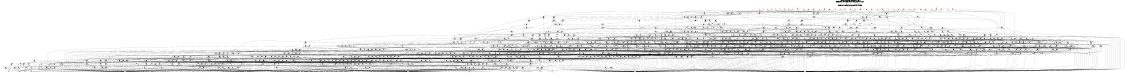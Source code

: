 # Network structure generated by ABC

digraph network {
size = "7.5,10";
center = true;
edge [dir = back];

{
  node [shape = plaintext];
  edge [style = invis];
  LevelTitle1 [label=""];
  LevelTitle2 [label=""];
  Level17 [label = ""];
  Level16 [label = ""];
  Level15 [label = ""];
  Level14 [label = ""];
  Level13 [label = ""];
  Level12 [label = ""];
  Level11 [label = ""];
  Level10 [label = ""];
  Level9 [label = ""];
  Level8 [label = ""];
  Level7 [label = ""];
  Level6 [label = ""];
  Level5 [label = ""];
  Level4 [label = ""];
  Level3 [label = ""];
  Level2 [label = ""];
  Level1 [label = ""];
  Level0 [label = ""];
  LevelTitle1 ->  LevelTitle2 ->  Level17 ->  Level16 ->  Level15 ->  Level14 ->  Level13 ->  Level12 ->  Level11 ->  Level10 ->  Level9 ->  Level8 ->  Level7 ->  Level6 ->  Level5 ->  Level4 ->  Level3 ->  Level2 ->  Level1 ->  Level0;
}

{
  rank = same;
  LevelTitle1;
  title1 [shape=plaintext,
          fontsize=20,
          fontname = "Times-Roman",
          label="Network structure visualized by ABC\nBenchmark \"vda\". Time was Thu Oct  8 20:27:49 2020. "
         ];
}

{
  rank = same;
  LevelTitle2;
  title2 [shape=plaintext,
          fontsize=18,
          fontname = "Times-Roman",
          label="The network contains 926 logic nodes and 0 latches.\n"
         ];
}

{
  rank = same;
  Level17;
  Node18 [label = "r", shape = invtriangle, color = coral, fillcolor = coral];
  Node19 [label = "s", shape = invtriangle, color = coral, fillcolor = coral];
  Node20 [label = "t", shape = invtriangle, color = coral, fillcolor = coral];
  Node21 [label = "u", shape = invtriangle, color = coral, fillcolor = coral];
  Node22 [label = "v", shape = invtriangle, color = coral, fillcolor = coral];
  Node23 [label = "w", shape = invtriangle, color = coral, fillcolor = coral];
  Node24 [label = "x", shape = invtriangle, color = coral, fillcolor = coral];
  Node25 [label = "y", shape = invtriangle, color = coral, fillcolor = coral];
  Node26 [label = "z", shape = invtriangle, color = coral, fillcolor = coral];
  Node27 [label = "a0", shape = invtriangle, color = coral, fillcolor = coral];
  Node28 [label = "b0", shape = invtriangle, color = coral, fillcolor = coral];
  Node29 [label = "c0", shape = invtriangle, color = coral, fillcolor = coral];
  Node30 [label = "d0", shape = invtriangle, color = coral, fillcolor = coral];
  Node31 [label = "e0", shape = invtriangle, color = coral, fillcolor = coral];
  Node32 [label = "f0", shape = invtriangle, color = coral, fillcolor = coral];
  Node33 [label = "g0", shape = invtriangle, color = coral, fillcolor = coral];
  Node34 [label = "h0", shape = invtriangle, color = coral, fillcolor = coral];
  Node35 [label = "i0", shape = invtriangle, color = coral, fillcolor = coral];
  Node36 [label = "j0", shape = invtriangle, color = coral, fillcolor = coral];
  Node37 [label = "k0", shape = invtriangle, color = coral, fillcolor = coral];
  Node38 [label = "l0", shape = invtriangle, color = coral, fillcolor = coral];
  Node39 [label = "m0", shape = invtriangle, color = coral, fillcolor = coral];
  Node40 [label = "n0", shape = invtriangle, color = coral, fillcolor = coral];
  Node41 [label = "o0", shape = invtriangle, color = coral, fillcolor = coral];
  Node42 [label = "p0", shape = invtriangle, color = coral, fillcolor = coral];
  Node43 [label = "q0", shape = invtriangle, color = coral, fillcolor = coral];
  Node44 [label = "r0", shape = invtriangle, color = coral, fillcolor = coral];
  Node45 [label = "s0", shape = invtriangle, color = coral, fillcolor = coral];
  Node46 [label = "t0", shape = invtriangle, color = coral, fillcolor = coral];
  Node47 [label = "u0", shape = invtriangle, color = coral, fillcolor = coral];
  Node48 [label = "v0", shape = invtriangle, color = coral, fillcolor = coral];
  Node49 [label = "w0", shape = invtriangle, color = coral, fillcolor = coral];
  Node50 [label = "x0", shape = invtriangle, color = coral, fillcolor = coral];
  Node51 [label = "y0", shape = invtriangle, color = coral, fillcolor = coral];
  Node52 [label = "z0", shape = invtriangle, color = coral, fillcolor = coral];
  Node53 [label = "a1", shape = invtriangle, color = coral, fillcolor = coral];
  Node54 [label = "b1", shape = invtriangle, color = coral, fillcolor = coral];
  Node55 [label = "c1", shape = invtriangle, color = coral, fillcolor = coral];
  Node56 [label = "d1", shape = invtriangle, color = coral, fillcolor = coral];
}

{
  rank = same;
  Level16;
  Node252 [label = "252\n", shape = ellipse];
  Node493 [label = "493\n", shape = ellipse];
  Node583 [label = "583\n", shape = ellipse];
  Node634 [label = "634\n", shape = ellipse];
  Node768 [label = "768\n", shape = ellipse];
  Node884 [label = "884\n", shape = ellipse];
  Node981 [label = "981\n", shape = ellipse];
  Node982 [label = "982\n", shape = ellipse];
}

{
  rank = same;
  Level15;
  Node251 [label = "251\n", shape = ellipse];
  Node340 [label = "340\n", shape = ellipse];
  Node492 [label = "492\n", shape = ellipse];
  Node568 [label = "568\n", shape = ellipse];
  Node633 [label = "633\n", shape = ellipse];
  Node680 [label = "680\n", shape = ellipse];
  Node733 [label = "733\n", shape = ellipse];
  Node767 [label = "767\n", shape = ellipse];
  Node856 [label = "856\n", shape = ellipse];
  Node876 [label = "876\n", shape = ellipse];
  Node912 [label = "912\n", shape = ellipse];
  Node926 [label = "926\n", shape = ellipse];
  Node938 [label = "938\n", shape = ellipse];
}

{
  rank = same;
  Level14;
  Node250 [label = "250\n", shape = ellipse];
  Node339 [label = "339\n", shape = ellipse];
  Node491 [label = "491\n", shape = ellipse];
  Node567 [label = "567\n", shape = ellipse];
  Node632 [label = "632\n", shape = ellipse];
  Node679 [label = "679\n", shape = ellipse];
  Node732 [label = "732\n", shape = ellipse];
  Node766 [label = "766\n", shape = ellipse];
  Node855 [label = "855\n", shape = ellipse];
  Node875 [label = "875\n", shape = ellipse];
  Node908 [label = "908\n", shape = ellipse];
  Node917 [label = "917\n", shape = ellipse];
  Node935 [label = "935\n", shape = ellipse];
}

{
  rank = same;
  Level13;
  Node249 [label = "249\n", shape = ellipse];
  Node338 [label = "338\n", shape = ellipse];
  Node483 [label = "483\n", shape = ellipse];
  Node490 [label = "490\n", shape = ellipse];
  Node566 [label = "566\n", shape = ellipse];
  Node627 [label = "627\n", shape = ellipse];
  Node678 [label = "678\n", shape = ellipse];
  Node731 [label = "731\n", shape = ellipse];
  Node765 [label = "765\n", shape = ellipse];
  Node794 [label = "794\n", shape = ellipse];
  Node854 [label = "854\n", shape = ellipse];
  Node874 [label = "874\n", shape = ellipse];
  Node904 [label = "904\n", shape = ellipse];
  Node913 [label = "913\n", shape = ellipse];
  Node931 [label = "931\n", shape = ellipse];
}

{
  rank = same;
  Level12;
  Node248 [label = "248\n", shape = ellipse];
  Node317 [label = "317\n", shape = ellipse];
  Node337 [label = "337\n", shape = ellipse];
  Node482 [label = "482\n", shape = ellipse];
  Node489 [label = "489\n", shape = ellipse];
  Node565 [label = "565\n", shape = ellipse];
  Node615 [label = "615\n", shape = ellipse];
  Node624 [label = "624\n", shape = ellipse];
  Node656 [label = "656\n", shape = ellipse];
  Node673 [label = "673\n", shape = ellipse];
  Node707 [label = "707\n", shape = ellipse];
  Node730 [label = "730\n", shape = ellipse];
  Node757 [label = "757\n", shape = ellipse];
  Node764 [label = "764\n", shape = ellipse];
  Node774 [label = "774\n", shape = ellipse];
  Node786 [label = "786\n", shape = ellipse];
  Node808 [label = "808\n", shape = ellipse];
  Node821 [label = "821\n", shape = ellipse];
  Node836 [label = "836\n", shape = ellipse];
  Node853 [label = "853\n", shape = ellipse];
  Node868 [label = "868\n", shape = ellipse];
  Node883 [label = "883\n", shape = ellipse];
  Node901 [label = "901\n", shape = ellipse];
  Node903 [label = "903\n", shape = ellipse];
  Node930 [label = "930\n", shape = ellipse];
  Node951 [label = "951\n", shape = ellipse];
  Node962 [label = "962\n", shape = ellipse];
  Node979 [label = "979\n", shape = ellipse];
}

{
  rank = same;
  Level11;
  Node247 [label = "247\n", shape = ellipse];
  Node312 [label = "312\n", shape = ellipse];
  Node336 [label = "336\n", shape = ellipse];
  Node411 [label = "411\n", shape = ellipse];
  Node415 [label = "415\n", shape = ellipse];
  Node472 [label = "472\n", shape = ellipse];
  Node481 [label = "481\n", shape = ellipse];
  Node488 [label = "488\n", shape = ellipse];
  Node564 [label = "564\n", shape = ellipse];
  Node614 [label = "614\n", shape = ellipse];
  Node631 [label = "631\n", shape = ellipse];
  Node644 [label = "644\n", shape = ellipse];
  Node655 [label = "655\n", shape = ellipse];
  Node667 [label = "667\n", shape = ellipse];
  Node672 [label = "672\n", shape = ellipse];
  Node677 [label = "677\n", shape = ellipse];
  Node706 [label = "706\n", shape = ellipse];
  Node720 [label = "720\n", shape = ellipse];
  Node729 [label = "729\n", shape = ellipse];
  Node746 [label = "746\n", shape = ellipse];
  Node755 [label = "755\n", shape = ellipse];
  Node758 [label = "758\n", shape = ellipse];
  Node763 [label = "763\n", shape = ellipse];
  Node773 [label = "773\n", shape = ellipse];
  Node779 [label = "779\n", shape = ellipse];
  Node793 [label = "793\n", shape = ellipse];
  Node807 [label = "807\n", shape = ellipse];
  Node815 [label = "815\n", shape = ellipse];
  Node832 [label = "832\n", shape = ellipse];
  Node846 [label = "846\n", shape = ellipse];
  Node852 [label = "852\n", shape = ellipse];
  Node867 [label = "867\n", shape = ellipse];
  Node882 [label = "882\n", shape = ellipse];
  Node900 [label = "900\n", shape = ellipse];
  Node902 [label = "902\n", shape = ellipse];
  Node929 [label = "929\n", shape = ellipse];
  Node950 [label = "950\n", shape = ellipse];
  Node954 [label = "954\n", shape = ellipse];
  Node961 [label = "961\n", shape = ellipse];
  Node973 [label = "973\n", shape = ellipse];
  Node978 [label = "978\n", shape = ellipse];
}

{
  rank = same;
  Level10;
  Node66 [label = "66\n", shape = ellipse];
  Node76 [label = "76\n", shape = ellipse];
  Node86 [label = "86\n", shape = ellipse];
  Node235 [label = "235\n", shape = ellipse];
  Node242 [label = "242\n", shape = ellipse];
  Node311 [label = "311\n", shape = ellipse];
  Node328 [label = "328\n", shape = ellipse];
  Node333 [label = "333\n", shape = ellipse];
  Node410 [label = "410\n", shape = ellipse];
  Node428 [label = "428\n", shape = ellipse];
  Node462 [label = "462\n", shape = ellipse];
  Node480 [label = "480\n", shape = ellipse];
  Node559 [label = "559\n", shape = ellipse];
  Node582 [label = "582\n", shape = ellipse];
  Node607 [label = "607\n", shape = ellipse];
  Node613 [label = "613\n", shape = ellipse];
  Node623 [label = "623\n", shape = ellipse];
  Node626 [label = "626\n", shape = ellipse];
  Node630 [label = "630\n", shape = ellipse];
  Node643 [label = "643\n", shape = ellipse];
  Node648 [label = "648\n", shape = ellipse];
  Node654 [label = "654\n", shape = ellipse];
  Node661 [label = "661\n", shape = ellipse];
  Node666 [label = "666\n", shape = ellipse];
  Node669 [label = "669\n", shape = ellipse];
  Node670 [label = "670\n", shape = ellipse];
  Node676 [label = "676\n", shape = ellipse];
  Node699 [label = "699\n", shape = ellipse];
  Node702 [label = "702\n", shape = ellipse];
  Node716 [label = "716\n", shape = ellipse];
  Node719 [label = "719\n", shape = ellipse];
  Node728 [label = "728\n", shape = ellipse];
  Node739 [label = "739\n", shape = ellipse];
  Node754 [label = "754\n", shape = ellipse];
  Node776 [label = "776\n", shape = ellipse];
  Node792 [label = "792\n", shape = ellipse];
  Node798 [label = "798\n", shape = ellipse];
  Node806 [label = "806\n", shape = ellipse];
  Node811 [label = "811\n", shape = ellipse];
  Node820 [label = "820\n", shape = ellipse];
  Node825 [label = "825\n", shape = ellipse];
  Node831 [label = "831\n", shape = ellipse];
  Node835 [label = "835\n", shape = ellipse];
  Node845 [label = "845\n", shape = ellipse];
  Node849 [label = "849\n", shape = ellipse];
  Node851 [label = "851\n", shape = ellipse];
  Node858 [label = "858\n", shape = ellipse];
  Node863 [label = "863\n", shape = ellipse];
  Node866 [label = "866\n", shape = ellipse];
  Node881 [label = "881\n", shape = ellipse];
  Node893 [label = "893\n", shape = ellipse];
  Node895 [label = "895\n", shape = ellipse];
  Node911 [label = "911\n", shape = ellipse];
  Node916 [label = "916\n", shape = ellipse];
  Node925 [label = "925\n", shape = ellipse];
  Node937 [label = "937\n", shape = ellipse];
  Node943 [label = "943\n", shape = ellipse];
  Node946 [label = "946\n", shape = ellipse];
  Node953 [label = "953\n", shape = ellipse];
  Node960 [label = "960\n", shape = ellipse];
  Node972 [label = "972\n", shape = ellipse];
  Node974 [label = "974\n", shape = ellipse];
  Node977 [label = "977\n", shape = ellipse];
}

{
  rank = same;
  Level9;
  Node65 [label = "65\n", shape = ellipse];
  Node75 [label = "75\n", shape = ellipse];
  Node85 [label = "85\n", shape = ellipse];
  Node227 [label = "227\n", shape = ellipse];
  Node234 [label = "234\n", shape = ellipse];
  Node238 [label = "238\n", shape = ellipse];
  Node245 [label = "245\n", shape = ellipse];
  Node309 [label = "309\n", shape = ellipse];
  Node310 [label = "310\n", shape = ellipse];
  Node316 [label = "316\n", shape = ellipse];
  Node321 [label = "321\n", shape = ellipse];
  Node327 [label = "327\n", shape = ellipse];
  Node332 [label = "332\n", shape = ellipse];
  Node335 [label = "335\n", shape = ellipse];
  Node404 [label = "404\n", shape = ellipse];
  Node407 [label = "407\n", shape = ellipse];
  Node409 [label = "409\n", shape = ellipse];
  Node414 [label = "414\n", shape = ellipse];
  Node427 [label = "427\n", shape = ellipse];
  Node461 [label = "461\n", shape = ellipse];
  Node471 [label = "471\n", shape = ellipse];
  Node479 [label = "479\n", shape = ellipse];
  Node502 [label = "502\n", shape = ellipse];
  Node555 [label = "555\n", shape = ellipse];
  Node563 [label = "563\n", shape = ellipse];
  Node574 [label = "574\n", shape = ellipse];
  Node581 [label = "581\n", shape = ellipse];
  Node606 [label = "606\n", shape = ellipse];
  Node610 [label = "610\n", shape = ellipse];
  Node612 [label = "612\n", shape = ellipse];
  Node618 [label = "618\n", shape = ellipse];
  Node625 [label = "625\n", shape = ellipse];
  Node629 [label = "629\n", shape = ellipse];
  Node638 [label = "638\n", shape = ellipse];
  Node642 [label = "642\n", shape = ellipse];
  Node647 [label = "647\n", shape = ellipse];
  Node651 [label = "651\n", shape = ellipse];
  Node653 [label = "653\n", shape = ellipse];
  Node658 [label = "658\n", shape = ellipse];
  Node665 [label = "665\n", shape = ellipse];
  Node668 [label = "668\n", shape = ellipse];
  Node671 [label = "671\n", shape = ellipse];
  Node694 [label = "694\n", shape = ellipse];
  Node701 [label = "701\n", shape = ellipse];
  Node705 [label = "705\n", shape = ellipse];
  Node711 [label = "711\n", shape = ellipse];
  Node715 [label = "715\n", shape = ellipse];
  Node718 [label = "718\n", shape = ellipse];
  Node735 [label = "735\n", shape = ellipse];
  Node738 [label = "738\n", shape = ellipse];
  Node745 [label = "745\n", shape = ellipse];
  Node749 [label = "749\n", shape = ellipse];
  Node772 [label = "772\n", shape = ellipse];
  Node775 [label = "775\n", shape = ellipse];
  Node778 [label = "778\n", shape = ellipse];
  Node785 [label = "785\n", shape = ellipse];
  Node788 [label = "788\n", shape = ellipse];
  Node791 [label = "791\n", shape = ellipse];
  Node797 [label = "797\n", shape = ellipse];
  Node801 [label = "801\n", shape = ellipse];
  Node805 [label = "805\n", shape = ellipse];
  Node810 [label = "810\n", shape = ellipse];
  Node814 [label = "814\n", shape = ellipse];
  Node817 [label = "817\n", shape = ellipse];
  Node819 [label = "819\n", shape = ellipse];
  Node823 [label = "823\n", shape = ellipse];
  Node830 [label = "830\n", shape = ellipse];
  Node834 [label = "834\n", shape = ellipse];
  Node840 [label = "840\n", shape = ellipse];
  Node844 [label = "844\n", shape = ellipse];
  Node848 [label = "848\n", shape = ellipse];
  Node850 [label = "850\n", shape = ellipse];
  Node857 [label = "857\n", shape = ellipse];
  Node860 [label = "860\n", shape = ellipse];
  Node862 [label = "862\n", shape = ellipse];
  Node864 [label = "864\n", shape = ellipse];
  Node872 [label = "872\n", shape = ellipse];
  Node873 [label = "873\n", shape = ellipse];
  Node879 [label = "879\n", shape = ellipse];
  Node880 [label = "880\n", shape = ellipse];
  Node889 [label = "889\n", shape = ellipse];
  Node892 [label = "892\n", shape = ellipse];
  Node894 [label = "894\n", shape = ellipse];
  Node899 [label = "899\n", shape = ellipse];
  Node907 [label = "907\n", shape = ellipse];
  Node910 [label = "910\n", shape = ellipse];
  Node914 [label = "914\n", shape = ellipse];
  Node920 [label = "920\n", shape = ellipse];
  Node924 [label = "924\n", shape = ellipse];
  Node934 [label = "934\n", shape = ellipse];
  Node936 [label = "936\n", shape = ellipse];
  Node939 [label = "939\n", shape = ellipse];
  Node942 [label = "942\n", shape = ellipse];
  Node944 [label = "944\n", shape = ellipse];
  Node945 [label = "945\n", shape = ellipse];
  Node949 [label = "949\n", shape = ellipse];
  Node958 [label = "958\n", shape = ellipse];
  Node959 [label = "959\n", shape = ellipse];
  Node967 [label = "967\n", shape = ellipse];
  Node969 [label = "969\n", shape = ellipse];
}

{
  rank = same;
  Level8;
  Node64 [label = "64\n", shape = ellipse];
  Node74 [label = "74\n", shape = ellipse];
  Node84 [label = "84\n", shape = ellipse];
  Node223 [label = "223\n", shape = ellipse];
  Node226 [label = "226\n", shape = ellipse];
  Node230 [label = "230\n", shape = ellipse];
  Node233 [label = "233\n", shape = ellipse];
  Node236 [label = "236\n", shape = ellipse];
  Node241 [label = "241\n", shape = ellipse];
  Node244 [label = "244\n", shape = ellipse];
  Node246 [label = "246\n", shape = ellipse];
  Node260 [label = "260\n", shape = ellipse];
  Node268 [label = "268\n", shape = ellipse];
  Node276 [label = "276\n", shape = ellipse];
  Node284 [label = "284\n", shape = ellipse];
  Node315 [label = "315\n", shape = ellipse];
  Node319 [label = "319\n", shape = ellipse];
  Node326 [label = "326\n", shape = ellipse];
  Node329 [label = "329\n", shape = ellipse];
  Node330 [label = "330\n", shape = ellipse];
  Node334 [label = "334\n", shape = ellipse];
  Node357 [label = "357\n", shape = ellipse];
  Node401 [label = "401\n", shape = ellipse];
  Node403 [label = "403\n", shape = ellipse];
  Node405 [label = "405\n", shape = ellipse];
  Node406 [label = "406\n", shape = ellipse];
  Node408 [label = "408\n", shape = ellipse];
  Node413 [label = "413\n", shape = ellipse];
  Node418 [label = "418\n", shape = ellipse];
  Node426 [label = "426\n", shape = ellipse];
  Node460 [label = "460\n", shape = ellipse];
  Node466 [label = "466\n", shape = ellipse];
  Node470 [label = "470\n", shape = ellipse];
  Node478 [label = "478\n", shape = ellipse];
  Node501 [label = "501\n", shape = ellipse];
  Node508 [label = "508\n", shape = ellipse];
  Node514 [label = "514\n", shape = ellipse];
  Node520 [label = "520\n", shape = ellipse];
  Node553 [label = "553\n", shape = ellipse];
  Node562 [label = "562\n", shape = ellipse];
  Node570 [label = "570\n", shape = ellipse];
  Node573 [label = "573\n", shape = ellipse];
  Node576 [label = "576\n", shape = ellipse];
  Node590 [label = "590\n", shape = ellipse];
  Node602 [label = "602\n", shape = ellipse];
  Node605 [label = "605\n", shape = ellipse];
  Node609 [label = "609\n", shape = ellipse];
  Node617 [label = "617\n", shape = ellipse];
  Node622 [label = "622\n", shape = ellipse];
  Node637 [label = "637\n", shape = ellipse];
  Node640 [label = "640\n", shape = ellipse];
  Node641 [label = "641\n", shape = ellipse];
  Node646 [label = "646\n", shape = ellipse];
  Node650 [label = "650\n", shape = ellipse];
  Node652 [label = "652\n", shape = ellipse];
  Node657 [label = "657\n", shape = ellipse];
  Node660 [label = "660\n", shape = ellipse];
  Node663 [label = "663\n", shape = ellipse];
  Node664 [label = "664\n", shape = ellipse];
  Node675 [label = "675\n", shape = ellipse];
  Node693 [label = "693\n", shape = ellipse];
  Node698 [label = "698\n", shape = ellipse];
  Node700 [label = "700\n", shape = ellipse];
  Node704 [label = "704\n", shape = ellipse];
  Node708 [label = "708\n", shape = ellipse];
  Node710 [label = "710\n", shape = ellipse];
  Node714 [label = "714\n", shape = ellipse];
  Node737 [label = "737\n", shape = ellipse];
  Node742 [label = "742\n", shape = ellipse];
  Node744 [label = "744\n", shape = ellipse];
  Node748 [label = "748\n", shape = ellipse];
  Node753 [label = "753\n", shape = ellipse];
  Node771 [label = "771\n", shape = ellipse];
  Node777 [label = "777\n", shape = ellipse];
  Node784 [label = "784\n", shape = ellipse];
  Node787 [label = "787\n", shape = ellipse];
  Node789 [label = "789\n", shape = ellipse];
  Node796 [label = "796\n", shape = ellipse];
  Node799 [label = "799\n", shape = ellipse];
  Node800 [label = "800\n", shape = ellipse];
  Node803 [label = "803\n", shape = ellipse];
  Node812 [label = "812\n", shape = ellipse];
  Node813 [label = "813\n", shape = ellipse];
  Node816 [label = "816\n", shape = ellipse];
  Node824 [label = "824\n", shape = ellipse];
  Node828 [label = "828\n", shape = ellipse];
  Node829 [label = "829\n", shape = ellipse];
  Node833 [label = "833\n", shape = ellipse];
  Node839 [label = "839\n", shape = ellipse];
  Node842 [label = "842\n", shape = ellipse];
  Node847 [label = "847\n", shape = ellipse];
  Node859 [label = "859\n", shape = ellipse];
  Node861 [label = "861\n", shape = ellipse];
  Node865 [label = "865\n", shape = ellipse];
  Node869 [label = "869\n", shape = ellipse];
  Node871 [label = "871\n", shape = ellipse];
  Node878 [label = "878\n", shape = ellipse];
  Node886 [label = "886\n", shape = ellipse];
  Node898 [label = "898\n", shape = ellipse];
  Node905 [label = "905\n", shape = ellipse];
  Node906 [label = "906\n", shape = ellipse];
  Node909 [label = "909\n", shape = ellipse];
  Node915 [label = "915\n", shape = ellipse];
  Node919 [label = "919\n", shape = ellipse];
  Node923 [label = "923\n", shape = ellipse];
  Node928 [label = "928\n", shape = ellipse];
  Node933 [label = "933\n", shape = ellipse];
  Node941 [label = "941\n", shape = ellipse];
  Node952 [label = "952\n", shape = ellipse];
  Node966 [label = "966\n", shape = ellipse];
  Node968 [label = "968\n", shape = ellipse];
  Node971 [label = "971\n", shape = ellipse];
  Node976 [label = "976\n", shape = ellipse];
}

{
  rank = same;
  Level7;
  Node63 [label = "63\n", shape = ellipse];
  Node73 [label = "73\n", shape = ellipse];
  Node83 [label = "83\n", shape = ellipse];
  Node93 [label = "93\n", shape = ellipse];
  Node99 [label = "99\n", shape = ellipse];
  Node105 [label = "105\n", shape = ellipse];
  Node159 [label = "159\n", shape = ellipse];
  Node222 [label = "222\n", shape = ellipse];
  Node225 [label = "225\n", shape = ellipse];
  Node229 [label = "229\n", shape = ellipse];
  Node232 [label = "232\n", shape = ellipse];
  Node237 [label = "237\n", shape = ellipse];
  Node240 [label = "240\n", shape = ellipse];
  Node243 [label = "243\n", shape = ellipse];
  Node259 [label = "259\n", shape = ellipse];
  Node267 [label = "267\n", shape = ellipse];
  Node275 [label = "275\n", shape = ellipse];
  Node283 [label = "283\n", shape = ellipse];
  Node314 [label = "314\n", shape = ellipse];
  Node318 [label = "318\n", shape = ellipse];
  Node320 [label = "320\n", shape = ellipse];
  Node323 [label = "323\n", shape = ellipse];
  Node325 [label = "325\n", shape = ellipse];
  Node354 [label = "354\n", shape = ellipse];
  Node356 [label = "356\n", shape = ellipse];
  Node364 [label = "364\n", shape = ellipse];
  Node377 [label = "377\n", shape = ellipse];
  Node384 [label = "384\n", shape = ellipse];
  Node391 [label = "391\n", shape = ellipse];
  Node398 [label = "398\n", shape = ellipse];
  Node399 [label = "399\n", shape = ellipse];
  Node400 [label = "400\n", shape = ellipse];
  Node402 [label = "402\n", shape = ellipse];
  Node412 [label = "412\n", shape = ellipse];
  Node417 [label = "417\n", shape = ellipse];
  Node425 [label = "425\n", shape = ellipse];
  Node457 [label = "457\n", shape = ellipse];
  Node458 [label = "458\n", shape = ellipse];
  Node463 [label = "463\n", shape = ellipse];
  Node465 [label = "465\n", shape = ellipse];
  Node469 [label = "469\n", shape = ellipse];
  Node475 [label = "475\n", shape = ellipse];
  Node476 [label = "476\n", shape = ellipse];
  Node477 [label = "477\n", shape = ellipse];
  Node500 [label = "500\n", shape = ellipse];
  Node507 [label = "507\n", shape = ellipse];
  Node513 [label = "513\n", shape = ellipse];
  Node519 [label = "519\n", shape = ellipse];
  Node558 [label = "558\n", shape = ellipse];
  Node560 [label = "560\n", shape = ellipse];
  Node561 [label = "561\n", shape = ellipse];
  Node569 [label = "569\n", shape = ellipse];
  Node572 [label = "572\n", shape = ellipse];
  Node575 [label = "575\n", shape = ellipse];
  Node580 [label = "580\n", shape = ellipse];
  Node589 [label = "589\n", shape = ellipse];
  Node596 [label = "596\n", shape = ellipse];
  Node601 [label = "601\n", shape = ellipse];
  Node603 [label = "603\n", shape = ellipse];
  Node604 [label = "604\n", shape = ellipse];
  Node608 [label = "608\n", shape = ellipse];
  Node616 [label = "616\n", shape = ellipse];
  Node619 [label = "619\n", shape = ellipse];
  Node621 [label = "621\n", shape = ellipse];
  Node636 [label = "636\n", shape = ellipse];
  Node639 [label = "639\n", shape = ellipse];
  Node645 [label = "645\n", shape = ellipse];
  Node662 [label = "662\n", shape = ellipse];
  Node674 [label = "674\n", shape = ellipse];
  Node687 [label = "687\n", shape = ellipse];
  Node691 [label = "691\n", shape = ellipse];
  Node692 [label = "692\n", shape = ellipse];
  Node697 [label = "697\n", shape = ellipse];
  Node709 [label = "709\n", shape = ellipse];
  Node712 [label = "712\n", shape = ellipse];
  Node713 [label = "713\n", shape = ellipse];
  Node736 [label = "736\n", shape = ellipse];
  Node741 [label = "741\n", shape = ellipse];
  Node750 [label = "750\n", shape = ellipse];
  Node752 [label = "752\n", shape = ellipse];
  Node770 [label = "770\n", shape = ellipse];
  Node782 [label = "782\n", shape = ellipse];
  Node783 [label = "783\n", shape = ellipse];
  Node790 [label = "790\n", shape = ellipse];
  Node795 [label = "795\n", shape = ellipse];
  Node802 [label = "802\n", shape = ellipse];
  Node804 [label = "804\n", shape = ellipse];
  Node809 [label = "809\n", shape = ellipse];
  Node822 [label = "822\n", shape = ellipse];
  Node826 [label = "826\n", shape = ellipse];
  Node827 [label = "827\n", shape = ellipse];
  Node837 [label = "837\n", shape = ellipse];
  Node838 [label = "838\n", shape = ellipse];
  Node841 [label = "841\n", shape = ellipse];
  Node843 [label = "843\n", shape = ellipse];
  Node877 [label = "877\n", shape = ellipse];
  Node885 [label = "885\n", shape = ellipse];
  Node888 [label = "888\n", shape = ellipse];
  Node891 [label = "891\n", shape = ellipse];
  Node896 [label = "896\n", shape = ellipse];
  Node897 [label = "897\n", shape = ellipse];
  Node922 [label = "922\n", shape = ellipse];
  Node927 [label = "927\n", shape = ellipse];
  Node932 [label = "932\n", shape = ellipse];
  Node948 [label = "948\n", shape = ellipse];
  Node957 [label = "957\n", shape = ellipse];
  Node964 [label = "964\n", shape = ellipse];
  Node965 [label = "965\n", shape = ellipse];
  Node970 [label = "970\n", shape = ellipse];
  Node975 [label = "975\n", shape = ellipse];
}

{
  rank = same;
  Level6;
  Node62 [label = "62\n", shape = ellipse];
  Node72 [label = "72\n", shape = ellipse];
  Node82 [label = "82\n", shape = ellipse];
  Node92 [label = "92\n", shape = ellipse];
  Node98 [label = "98\n", shape = ellipse];
  Node104 [label = "104\n", shape = ellipse];
  Node111 [label = "111\n", shape = ellipse];
  Node117 [label = "117\n", shape = ellipse];
  Node123 [label = "123\n", shape = ellipse];
  Node129 [label = "129\n", shape = ellipse];
  Node147 [label = "147\n", shape = ellipse];
  Node158 [label = "158\n", shape = ellipse];
  Node164 [label = "164\n", shape = ellipse];
  Node170 [label = "170\n", shape = ellipse];
  Node182 [label = "182\n", shape = ellipse];
  Node200 [label = "200\n", shape = ellipse];
  Node213 [label = "213\n", shape = ellipse];
  Node221 [label = "221\n", shape = ellipse];
  Node224 [label = "224\n", shape = ellipse];
  Node228 [label = "228\n", shape = ellipse];
  Node231 [label = "231\n", shape = ellipse];
  Node239 [label = "239\n", shape = ellipse];
  Node258 [label = "258\n", shape = ellipse];
  Node266 [label = "266\n", shape = ellipse];
  Node274 [label = "274\n", shape = ellipse];
  Node282 [label = "282\n", shape = ellipse];
  Node289 [label = "289\n", shape = ellipse];
  Node295 [label = "295\n", shape = ellipse];
  Node301 [label = "301\n", shape = ellipse];
  Node313 [label = "313\n", shape = ellipse];
  Node322 [label = "322\n", shape = ellipse];
  Node324 [label = "324\n", shape = ellipse];
  Node331 [label = "331\n", shape = ellipse];
  Node353 [label = "353\n", shape = ellipse];
  Node355 [label = "355\n", shape = ellipse];
  Node363 [label = "363\n", shape = ellipse];
  Node370 [label = "370\n", shape = ellipse];
  Node376 [label = "376\n", shape = ellipse];
  Node383 [label = "383\n", shape = ellipse];
  Node390 [label = "390\n", shape = ellipse];
  Node397 [label = "397\n", shape = ellipse];
  Node416 [label = "416\n", shape = ellipse];
  Node424 [label = "424\n", shape = ellipse];
  Node434 [label = "434\n", shape = ellipse];
  Node456 [label = "456\n", shape = ellipse];
  Node459 [label = "459\n", shape = ellipse];
  Node464 [label = "464\n", shape = ellipse];
  Node467 [label = "467\n", shape = ellipse];
  Node468 [label = "468\n", shape = ellipse];
  Node473 [label = "473\n", shape = ellipse];
  Node474 [label = "474\n", shape = ellipse];
  Node499 [label = "499\n", shape = ellipse];
  Node506 [label = "506\n", shape = ellipse];
  Node512 [label = "512\n", shape = ellipse];
  Node518 [label = "518\n", shape = ellipse];
  Node522 [label = "522\n", shape = ellipse];
  Node528 [label = "528\n", shape = ellipse];
  Node548 [label = "548\n", shape = ellipse];
  Node554 [label = "554\n", shape = ellipse];
  Node556 [label = "556\n", shape = ellipse];
  Node557 [label = "557\n", shape = ellipse];
  Node571 [label = "571\n", shape = ellipse];
  Node577 [label = "577\n", shape = ellipse];
  Node579 [label = "579\n", shape = ellipse];
  Node588 [label = "588\n", shape = ellipse];
  Node595 [label = "595\n", shape = ellipse];
  Node600 [label = "600\n", shape = ellipse];
  Node611 [label = "611\n", shape = ellipse];
  Node620 [label = "620\n", shape = ellipse];
  Node628 [label = "628\n", shape = ellipse];
  Node649 [label = "649\n", shape = ellipse];
  Node659 [label = "659\n", shape = ellipse];
  Node686 [label = "686\n", shape = ellipse];
  Node695 [label = "695\n", shape = ellipse];
  Node696 [label = "696\n", shape = ellipse];
  Node703 [label = "703\n", shape = ellipse];
  Node717 [label = "717\n", shape = ellipse];
  Node734 [label = "734\n", shape = ellipse];
  Node740 [label = "740\n", shape = ellipse];
  Node743 [label = "743\n", shape = ellipse];
  Node751 [label = "751\n", shape = ellipse];
  Node756 [label = "756\n", shape = ellipse];
  Node769 [label = "769\n", shape = ellipse];
  Node780 [label = "780\n", shape = ellipse];
  Node781 [label = "781\n", shape = ellipse];
  Node818 [label = "818\n", shape = ellipse];
  Node870 [label = "870\n", shape = ellipse];
  Node887 [label = "887\n", shape = ellipse];
  Node890 [label = "890\n", shape = ellipse];
  Node918 [label = "918\n", shape = ellipse];
  Node921 [label = "921\n", shape = ellipse];
  Node940 [label = "940\n", shape = ellipse];
  Node947 [label = "947\n", shape = ellipse];
  Node955 [label = "955\n", shape = ellipse];
  Node956 [label = "956\n", shape = ellipse];
  Node963 [label = "963\n", shape = ellipse];
  Node980 [label = "980\n", shape = ellipse];
}

{
  rank = same;
  Level5;
  Node61 [label = "61\n", shape = ellipse];
  Node71 [label = "71\n", shape = ellipse];
  Node81 [label = "81\n", shape = ellipse];
  Node91 [label = "91\n", shape = ellipse];
  Node97 [label = "97\n", shape = ellipse];
  Node103 [label = "103\n", shape = ellipse];
  Node110 [label = "110\n", shape = ellipse];
  Node116 [label = "116\n", shape = ellipse];
  Node122 [label = "122\n", shape = ellipse];
  Node128 [label = "128\n", shape = ellipse];
  Node134 [label = "134\n", shape = ellipse];
  Node137 [label = "137\n", shape = ellipse];
  Node141 [label = "141\n", shape = ellipse];
  Node146 [label = "146\n", shape = ellipse];
  Node152 [label = "152\n", shape = ellipse];
  Node157 [label = "157\n", shape = ellipse];
  Node163 [label = "163\n", shape = ellipse];
  Node169 [label = "169\n", shape = ellipse];
  Node172 [label = "172\n", shape = ellipse];
  Node173 [label = "173\n", shape = ellipse];
  Node176 [label = "176\n", shape = ellipse];
  Node181 [label = "181\n", shape = ellipse];
  Node187 [label = "187\n", shape = ellipse];
  Node190 [label = "190\n", shape = ellipse];
  Node193 [label = "193\n", shape = ellipse];
  Node194 [label = "194\n", shape = ellipse];
  Node199 [label = "199\n", shape = ellipse];
  Node205 [label = "205\n", shape = ellipse];
  Node207 [label = "207\n", shape = ellipse];
  Node209 [label = "209\n", shape = ellipse];
  Node212 [label = "212\n", shape = ellipse];
  Node217 [label = "217\n", shape = ellipse];
  Node220 [label = "220\n", shape = ellipse];
  Node257 [label = "257\n", shape = ellipse];
  Node265 [label = "265\n", shape = ellipse];
  Node273 [label = "273\n", shape = ellipse];
  Node281 [label = "281\n", shape = ellipse];
  Node288 [label = "288\n", shape = ellipse];
  Node294 [label = "294\n", shape = ellipse];
  Node300 [label = "300\n", shape = ellipse];
  Node303 [label = "303\n", shape = ellipse];
  Node307 [label = "307\n", shape = ellipse];
  Node308 [label = "308\n", shape = ellipse];
  Node343 [label = "343\n", shape = ellipse];
  Node344 [label = "344\n", shape = ellipse];
  Node348 [label = "348\n", shape = ellipse];
  Node349 [label = "349\n", shape = ellipse];
  Node350 [label = "350\n", shape = ellipse];
  Node352 [label = "352\n", shape = ellipse];
  Node362 [label = "362\n", shape = ellipse];
  Node369 [label = "369\n", shape = ellipse];
  Node375 [label = "375\n", shape = ellipse];
  Node382 [label = "382\n", shape = ellipse];
  Node389 [label = "389\n", shape = ellipse];
  Node396 [label = "396\n", shape = ellipse];
  Node423 [label = "423\n", shape = ellipse];
  Node433 [label = "433\n", shape = ellipse];
  Node439 [label = "439\n", shape = ellipse];
  Node441 [label = "441\n", shape = ellipse];
  Node443 [label = "443\n", shape = ellipse];
  Node445 [label = "445\n", shape = ellipse];
  Node449 [label = "449\n", shape = ellipse];
  Node452 [label = "452\n", shape = ellipse];
  Node453 [label = "453\n", shape = ellipse];
  Node454 [label = "454\n", shape = ellipse];
  Node498 [label = "498\n", shape = ellipse];
  Node505 [label = "505\n", shape = ellipse];
  Node511 [label = "511\n", shape = ellipse];
  Node517 [label = "517\n", shape = ellipse];
  Node521 [label = "521\n", shape = ellipse];
  Node527 [label = "527\n", shape = ellipse];
  Node533 [label = "533\n", shape = ellipse];
  Node537 [label = "537\n", shape = ellipse];
  Node538 [label = "538\n", shape = ellipse];
  Node543 [label = "543\n", shape = ellipse];
  Node547 [label = "547\n", shape = ellipse];
  Node578 [label = "578\n", shape = ellipse];
  Node587 [label = "587\n", shape = ellipse];
  Node594 [label = "594\n", shape = ellipse];
  Node598 [label = "598\n", shape = ellipse];
  Node599 [label = "599\n", shape = ellipse];
  Node685 [label = "685\n", shape = ellipse];
  Node690 [label = "690\n", shape = ellipse];
  Node747 [label = "747\n", shape = ellipse];
}

{
  rank = same;
  Level4;
  Node60 [label = "60\n", shape = ellipse];
  Node70 [label = "70\n", shape = ellipse];
  Node80 [label = "80\n", shape = ellipse];
  Node90 [label = "90\n", shape = ellipse];
  Node96 [label = "96\n", shape = ellipse];
  Node102 [label = "102\n", shape = ellipse];
  Node109 [label = "109\n", shape = ellipse];
  Node115 [label = "115\n", shape = ellipse];
  Node121 [label = "121\n", shape = ellipse];
  Node127 [label = "127\n", shape = ellipse];
  Node133 [label = "133\n", shape = ellipse];
  Node136 [label = "136\n", shape = ellipse];
  Node140 [label = "140\n", shape = ellipse];
  Node145 [label = "145\n", shape = ellipse];
  Node151 [label = "151\n", shape = ellipse];
  Node156 [label = "156\n", shape = ellipse];
  Node162 [label = "162\n", shape = ellipse];
  Node168 [label = "168\n", shape = ellipse];
  Node171 [label = "171\n", shape = ellipse];
  Node175 [label = "175\n", shape = ellipse];
  Node180 [label = "180\n", shape = ellipse];
  Node186 [label = "186\n", shape = ellipse];
  Node189 [label = "189\n", shape = ellipse];
  Node192 [label = "192\n", shape = ellipse];
  Node198 [label = "198\n", shape = ellipse];
  Node204 [label = "204\n", shape = ellipse];
  Node206 [label = "206\n", shape = ellipse];
  Node208 [label = "208\n", shape = ellipse];
  Node211 [label = "211\n", shape = ellipse];
  Node216 [label = "216\n", shape = ellipse];
  Node219 [label = "219\n", shape = ellipse];
  Node256 [label = "256\n", shape = ellipse];
  Node264 [label = "264\n", shape = ellipse];
  Node272 [label = "272\n", shape = ellipse];
  Node280 [label = "280\n", shape = ellipse];
  Node287 [label = "287\n", shape = ellipse];
  Node293 [label = "293\n", shape = ellipse];
  Node299 [label = "299\n", shape = ellipse];
  Node302 [label = "302\n", shape = ellipse];
  Node306 [label = "306\n", shape = ellipse];
  Node342 [label = "342\n", shape = ellipse];
  Node347 [label = "347\n", shape = ellipse];
  Node351 [label = "351\n", shape = ellipse];
  Node361 [label = "361\n", shape = ellipse];
  Node368 [label = "368\n", shape = ellipse];
  Node374 [label = "374\n", shape = ellipse];
  Node381 [label = "381\n", shape = ellipse];
  Node388 [label = "388\n", shape = ellipse];
  Node395 [label = "395\n", shape = ellipse];
  Node422 [label = "422\n", shape = ellipse];
  Node432 [label = "432\n", shape = ellipse];
  Node438 [label = "438\n", shape = ellipse];
  Node440 [label = "440\n", shape = ellipse];
  Node442 [label = "442\n", shape = ellipse];
  Node444 [label = "444\n", shape = ellipse];
  Node446 [label = "446\n", shape = ellipse];
  Node448 [label = "448\n", shape = ellipse];
  Node451 [label = "451\n", shape = ellipse];
  Node455 [label = "455\n", shape = ellipse];
  Node497 [label = "497\n", shape = ellipse];
  Node504 [label = "504\n", shape = ellipse];
  Node510 [label = "510\n", shape = ellipse];
  Node516 [label = "516\n", shape = ellipse];
  Node526 [label = "526\n", shape = ellipse];
  Node530 [label = "530\n", shape = ellipse];
  Node532 [label = "532\n", shape = ellipse];
  Node536 [label = "536\n", shape = ellipse];
  Node541 [label = "541\n", shape = ellipse];
  Node542 [label = "542\n", shape = ellipse];
  Node546 [label = "546\n", shape = ellipse];
  Node552 [label = "552\n", shape = ellipse];
  Node586 [label = "586\n", shape = ellipse];
  Node593 [label = "593\n", shape = ellipse];
  Node597 [label = "597\n", shape = ellipse];
  Node635 [label = "635\n", shape = ellipse];
  Node684 [label = "684\n", shape = ellipse];
  Node689 [label = "689\n", shape = ellipse];
}

{
  rank = same;
  Level3;
  Node59 [label = "59\n", shape = ellipse];
  Node69 [label = "69\n", shape = ellipse];
  Node79 [label = "79\n", shape = ellipse];
  Node89 [label = "89\n", shape = ellipse];
  Node95 [label = "95\n", shape = ellipse];
  Node101 [label = "101\n", shape = ellipse];
  Node108 [label = "108\n", shape = ellipse];
  Node114 [label = "114\n", shape = ellipse];
  Node120 [label = "120\n", shape = ellipse];
  Node126 [label = "126\n", shape = ellipse];
  Node132 [label = "132\n", shape = ellipse];
  Node135 [label = "135\n", shape = ellipse];
  Node139 [label = "139\n", shape = ellipse];
  Node144 [label = "144\n", shape = ellipse];
  Node150 [label = "150\n", shape = ellipse];
  Node155 [label = "155\n", shape = ellipse];
  Node161 [label = "161\n", shape = ellipse];
  Node167 [label = "167\n", shape = ellipse];
  Node174 [label = "174\n", shape = ellipse];
  Node179 [label = "179\n", shape = ellipse];
  Node185 [label = "185\n", shape = ellipse];
  Node188 [label = "188\n", shape = ellipse];
  Node191 [label = "191\n", shape = ellipse];
  Node197 [label = "197\n", shape = ellipse];
  Node203 [label = "203\n", shape = ellipse];
  Node210 [label = "210\n", shape = ellipse];
  Node215 [label = "215\n", shape = ellipse];
  Node218 [label = "218\n", shape = ellipse];
  Node255 [label = "255\n", shape = ellipse];
  Node263 [label = "263\n", shape = ellipse];
  Node271 [label = "271\n", shape = ellipse];
  Node279 [label = "279\n", shape = ellipse];
  Node286 [label = "286\n", shape = ellipse];
  Node292 [label = "292\n", shape = ellipse];
  Node298 [label = "298\n", shape = ellipse];
  Node305 [label = "305\n", shape = ellipse];
  Node341 [label = "341\n", shape = ellipse];
  Node346 [label = "346\n", shape = ellipse];
  Node360 [label = "360\n", shape = ellipse];
  Node367 [label = "367\n", shape = ellipse];
  Node373 [label = "373\n", shape = ellipse];
  Node380 [label = "380\n", shape = ellipse];
  Node387 [label = "387\n", shape = ellipse];
  Node394 [label = "394\n", shape = ellipse];
  Node421 [label = "421\n", shape = ellipse];
  Node431 [label = "431\n", shape = ellipse];
  Node437 [label = "437\n", shape = ellipse];
  Node447 [label = "447\n", shape = ellipse];
  Node450 [label = "450\n", shape = ellipse];
  Node487 [label = "487\n", shape = ellipse];
  Node496 [label = "496\n", shape = ellipse];
  Node503 [label = "503\n", shape = ellipse];
  Node509 [label = "509\n", shape = ellipse];
  Node515 [label = "515\n", shape = ellipse];
  Node525 [label = "525\n", shape = ellipse];
  Node529 [label = "529\n", shape = ellipse];
  Node531 [label = "531\n", shape = ellipse];
  Node535 [label = "535\n", shape = ellipse];
  Node540 [label = "540\n", shape = ellipse];
  Node545 [label = "545\n", shape = ellipse];
  Node551 [label = "551\n", shape = ellipse];
  Node585 [label = "585\n", shape = ellipse];
  Node592 [label = "592\n", shape = ellipse];
  Node683 [label = "683\n", shape = ellipse];
  Node688 [label = "688\n", shape = ellipse];
  Node727 [label = "727\n", shape = ellipse];
  Node762 [label = "762\n", shape = ellipse];
}

{
  rank = same;
  Level2;
  Node58 [label = "58\n", shape = ellipse];
  Node68 [label = "68\n", shape = ellipse];
  Node78 [label = "78\n", shape = ellipse];
  Node88 [label = "88\n", shape = ellipse];
  Node94 [label = "94\n", shape = ellipse];
  Node100 [label = "100\n", shape = ellipse];
  Node107 [label = "107\n", shape = ellipse];
  Node113 [label = "113\n", shape = ellipse];
  Node119 [label = "119\n", shape = ellipse];
  Node125 [label = "125\n", shape = ellipse];
  Node131 [label = "131\n", shape = ellipse];
  Node138 [label = "138\n", shape = ellipse];
  Node143 [label = "143\n", shape = ellipse];
  Node149 [label = "149\n", shape = ellipse];
  Node154 [label = "154\n", shape = ellipse];
  Node160 [label = "160\n", shape = ellipse];
  Node166 [label = "166\n", shape = ellipse];
  Node178 [label = "178\n", shape = ellipse];
  Node184 [label = "184\n", shape = ellipse];
  Node196 [label = "196\n", shape = ellipse];
  Node202 [label = "202\n", shape = ellipse];
  Node214 [label = "214\n", shape = ellipse];
  Node254 [label = "254\n", shape = ellipse];
  Node262 [label = "262\n", shape = ellipse];
  Node270 [label = "270\n", shape = ellipse];
  Node278 [label = "278\n", shape = ellipse];
  Node285 [label = "285\n", shape = ellipse];
  Node291 [label = "291\n", shape = ellipse];
  Node297 [label = "297\n", shape = ellipse];
  Node304 [label = "304\n", shape = ellipse];
  Node345 [label = "345\n", shape = ellipse];
  Node359 [label = "359\n", shape = ellipse];
  Node366 [label = "366\n", shape = ellipse];
  Node372 [label = "372\n", shape = ellipse];
  Node379 [label = "379\n", shape = ellipse];
  Node386 [label = "386\n", shape = ellipse];
  Node393 [label = "393\n", shape = ellipse];
  Node420 [label = "420\n", shape = ellipse];
  Node430 [label = "430\n", shape = ellipse];
  Node436 [label = "436\n", shape = ellipse];
  Node486 [label = "486\n", shape = ellipse];
  Node495 [label = "495\n", shape = ellipse];
  Node524 [label = "524\n", shape = ellipse];
  Node534 [label = "534\n", shape = ellipse];
  Node539 [label = "539\n", shape = ellipse];
  Node544 [label = "544\n", shape = ellipse];
  Node550 [label = "550\n", shape = ellipse];
  Node584 [label = "584\n", shape = ellipse];
  Node591 [label = "591\n", shape = ellipse];
  Node682 [label = "682\n", shape = ellipse];
  Node723 [label = "723\n", shape = ellipse];
  Node726 [label = "726\n", shape = ellipse];
  Node759 [label = "759\n", shape = ellipse];
  Node761 [label = "761\n", shape = ellipse];
}

{
  rank = same;
  Level1;
  Node57 [label = "57\n", shape = ellipse];
  Node67 [label = "67\n", shape = ellipse];
  Node77 [label = "77\n", shape = ellipse];
  Node87 [label = "87\n", shape = ellipse];
  Node106 [label = "106\n", shape = ellipse];
  Node112 [label = "112\n", shape = ellipse];
  Node118 [label = "118\n", shape = ellipse];
  Node124 [label = "124\n", shape = ellipse];
  Node130 [label = "130\n", shape = ellipse];
  Node142 [label = "142\n", shape = ellipse];
  Node148 [label = "148\n", shape = ellipse];
  Node153 [label = "153\n", shape = ellipse];
  Node165 [label = "165\n", shape = ellipse];
  Node177 [label = "177\n", shape = ellipse];
  Node183 [label = "183\n", shape = ellipse];
  Node195 [label = "195\n", shape = ellipse];
  Node201 [label = "201\n", shape = ellipse];
  Node253 [label = "253\n", shape = ellipse];
  Node261 [label = "261\n", shape = ellipse];
  Node269 [label = "269\n", shape = ellipse];
  Node277 [label = "277\n", shape = ellipse];
  Node290 [label = "290\n", shape = ellipse];
  Node296 [label = "296\n", shape = ellipse];
  Node358 [label = "358\n", shape = ellipse];
  Node365 [label = "365\n", shape = ellipse];
  Node371 [label = "371\n", shape = ellipse];
  Node378 [label = "378\n", shape = ellipse];
  Node385 [label = "385\n", shape = ellipse];
  Node392 [label = "392\n", shape = ellipse];
  Node419 [label = "419\n", shape = ellipse];
  Node429 [label = "429\n", shape = ellipse];
  Node435 [label = "435\n", shape = ellipse];
  Node484 [label = "484\n", shape = ellipse];
  Node485 [label = "485\n", shape = ellipse];
  Node494 [label = "494\n", shape = ellipse];
  Node523 [label = "523\n", shape = ellipse];
  Node549 [label = "549\n", shape = ellipse];
  Node681 [label = "681\n", shape = ellipse];
  Node721 [label = "721\n", shape = ellipse];
  Node722 [label = "722\n", shape = ellipse];
  Node724 [label = "724\n", shape = ellipse];
  Node725 [label = "725\n", shape = ellipse];
  Node760 [label = "760\n", shape = ellipse];
}

{
  rank = same;
  Level0;
  Node1 [label = "a", shape = triangle, color = coral, fillcolor = coral];
  Node2 [label = "b", shape = triangle, color = coral, fillcolor = coral];
  Node3 [label = "c", shape = triangle, color = coral, fillcolor = coral];
  Node4 [label = "d", shape = triangle, color = coral, fillcolor = coral];
  Node5 [label = "e", shape = triangle, color = coral, fillcolor = coral];
  Node6 [label = "f", shape = triangle, color = coral, fillcolor = coral];
  Node7 [label = "g", shape = triangle, color = coral, fillcolor = coral];
  Node8 [label = "h", shape = triangle, color = coral, fillcolor = coral];
  Node9 [label = "i", shape = triangle, color = coral, fillcolor = coral];
  Node10 [label = "j", shape = triangle, color = coral, fillcolor = coral];
  Node11 [label = "k", shape = triangle, color = coral, fillcolor = coral];
  Node12 [label = "l", shape = triangle, color = coral, fillcolor = coral];
  Node13 [label = "m", shape = triangle, color = coral, fillcolor = coral];
  Node14 [label = "n", shape = triangle, color = coral, fillcolor = coral];
  Node15 [label = "o", shape = triangle, color = coral, fillcolor = coral];
  Node16 [label = "p", shape = triangle, color = coral, fillcolor = coral];
  Node17 [label = "q", shape = triangle, color = coral, fillcolor = coral];
}

title1 -> title2 [style = invis];
title2 -> Node18 [style = invis];
title2 -> Node19 [style = invis];
title2 -> Node20 [style = invis];
title2 -> Node21 [style = invis];
title2 -> Node22 [style = invis];
title2 -> Node23 [style = invis];
title2 -> Node24 [style = invis];
title2 -> Node25 [style = invis];
title2 -> Node26 [style = invis];
title2 -> Node27 [style = invis];
title2 -> Node28 [style = invis];
title2 -> Node29 [style = invis];
title2 -> Node30 [style = invis];
title2 -> Node31 [style = invis];
title2 -> Node32 [style = invis];
title2 -> Node33 [style = invis];
title2 -> Node34 [style = invis];
title2 -> Node35 [style = invis];
title2 -> Node36 [style = invis];
title2 -> Node37 [style = invis];
title2 -> Node38 [style = invis];
title2 -> Node39 [style = invis];
title2 -> Node40 [style = invis];
title2 -> Node41 [style = invis];
title2 -> Node42 [style = invis];
title2 -> Node43 [style = invis];
title2 -> Node44 [style = invis];
title2 -> Node45 [style = invis];
title2 -> Node46 [style = invis];
title2 -> Node47 [style = invis];
title2 -> Node48 [style = invis];
title2 -> Node49 [style = invis];
title2 -> Node50 [style = invis];
title2 -> Node51 [style = invis];
title2 -> Node52 [style = invis];
title2 -> Node53 [style = invis];
title2 -> Node54 [style = invis];
title2 -> Node55 [style = invis];
title2 -> Node56 [style = invis];
Node18 -> Node19 [style = invis];
Node19 -> Node20 [style = invis];
Node20 -> Node21 [style = invis];
Node21 -> Node22 [style = invis];
Node22 -> Node23 [style = invis];
Node23 -> Node24 [style = invis];
Node24 -> Node25 [style = invis];
Node25 -> Node26 [style = invis];
Node26 -> Node27 [style = invis];
Node27 -> Node28 [style = invis];
Node28 -> Node29 [style = invis];
Node29 -> Node30 [style = invis];
Node30 -> Node31 [style = invis];
Node31 -> Node32 [style = invis];
Node32 -> Node33 [style = invis];
Node33 -> Node34 [style = invis];
Node34 -> Node35 [style = invis];
Node35 -> Node36 [style = invis];
Node36 -> Node37 [style = invis];
Node37 -> Node38 [style = invis];
Node38 -> Node39 [style = invis];
Node39 -> Node40 [style = invis];
Node40 -> Node41 [style = invis];
Node41 -> Node42 [style = invis];
Node42 -> Node43 [style = invis];
Node43 -> Node44 [style = invis];
Node44 -> Node45 [style = invis];
Node45 -> Node46 [style = invis];
Node46 -> Node47 [style = invis];
Node47 -> Node48 [style = invis];
Node48 -> Node49 [style = invis];
Node49 -> Node50 [style = invis];
Node50 -> Node51 [style = invis];
Node51 -> Node52 [style = invis];
Node52 -> Node53 [style = invis];
Node53 -> Node54 [style = invis];
Node54 -> Node55 [style = invis];
Node55 -> Node56 [style = invis];
Node18 -> Node252 [style = solid];
Node19 -> Node317 [style = solid];
Node20 -> Node340 [style = solid];
Node21 -> Node357 [style = solid];
Node22 -> Node411 [style = solid];
Node23 -> Node981 [style = solid];
Node24 -> Node982 [style = solid];
Node25 -> Node415 [style = solid];
Node26 -> Node416 [style = solid];
Node27 -> Node418 [style = solid];
Node28 -> Node370 [style = solid];
Node29 -> Node349 [style = solid];
Node30 -> Node493 [style = solid];
Node31 -> Node583 [style = solid];
Node32 -> Node634 [style = solid];
Node33 -> Node680 [style = solid];
Node34 -> Node733 [style = solid];
Node35 -> Node768 [style = solid];
Node36 -> Node774 [style = solid];
Node37 -> Node794 [style = solid];
Node38 -> Node808 [style = solid];
Node39 -> Node821 [style = solid];
Node40 -> Node836 [style = solid];
Node41 -> Node856 [style = solid];
Node42 -> Node868 [style = solid];
Node43 -> Node884 [style = solid];
Node44 -> Node901 [style = solid];
Node45 -> Node912 [style = solid];
Node46 -> Node926 [style = solid];
Node47 -> Node938 [style = solid];
Node48 -> Node951 [style = solid];
Node49 -> Node954 [style = solid];
Node50 -> Node962 [style = solid];
Node51 -> Node979 [style = solid];
Node52 -> Node441 [style = solid];
Node53 -> Node308 [style = solid];
Node54 -> Node687 [style = solid];
Node55 -> Node980 [style = solid];
Node56 -> Node453 [style = solid];
Node57 -> Node2 [style = solid];
Node57 -> Node5 [style = solid];
Node58 -> Node8 [style = solid];
Node58 -> Node57 [style = solid];
Node59 -> Node9 [style = solid];
Node59 -> Node58 [style = solid];
Node60 -> Node10 [style = solid];
Node60 -> Node59 [style = solid];
Node61 -> Node12 [style = solid];
Node61 -> Node60 [style = solid];
Node62 -> Node13 [style = solid];
Node62 -> Node61 [style = solid];
Node63 -> Node14 [style = solid];
Node63 -> Node62 [style = solid];
Node64 -> Node15 [style = solid];
Node64 -> Node63 [style = solid];
Node65 -> Node16 [style = solid];
Node65 -> Node64 [style = solid];
Node66 -> Node17 [style = solid];
Node66 -> Node65 [style = solid];
Node67 -> Node3 [style = solid];
Node67 -> Node5 [style = solid];
Node68 -> Node8 [style = solid];
Node68 -> Node67 [style = solid];
Node69 -> Node9 [style = solid];
Node69 -> Node68 [style = solid];
Node70 -> Node10 [style = solid];
Node70 -> Node69 [style = solid];
Node71 -> Node12 [style = solid];
Node71 -> Node70 [style = solid];
Node72 -> Node13 [style = solid];
Node72 -> Node71 [style = solid];
Node73 -> Node14 [style = solid];
Node73 -> Node72 [style = solid];
Node74 -> Node15 [style = solid];
Node74 -> Node73 [style = solid];
Node75 -> Node16 [style = solid];
Node75 -> Node74 [style = solid];
Node76 -> Node17 [style = solid];
Node76 -> Node75 [style = solid];
Node77 -> Node5 [style = solid];
Node77 -> Node6 [style = solid];
Node78 -> Node8 [style = solid];
Node78 -> Node77 [style = solid];
Node79 -> Node9 [style = solid];
Node79 -> Node78 [style = solid];
Node80 -> Node10 [style = solid];
Node80 -> Node79 [style = solid];
Node81 -> Node12 [style = solid];
Node81 -> Node80 [style = solid];
Node82 -> Node13 [style = solid];
Node82 -> Node81 [style = solid];
Node83 -> Node14 [style = solid];
Node83 -> Node82 [style = solid];
Node84 -> Node15 [style = solid];
Node84 -> Node83 [style = solid];
Node85 -> Node16 [style = solid];
Node85 -> Node84 [style = solid];
Node86 -> Node17 [style = solid];
Node86 -> Node85 [style = solid];
Node87 -> Node1 [style = solid];
Node87 -> Node5 [style = solid];
Node88 -> Node12 [style = solid];
Node88 -> Node87 [style = solid];
Node89 -> Node13 [style = solid];
Node89 -> Node88 [style = solid];
Node90 -> Node14 [style = solid];
Node90 -> Node89 [style = solid];
Node91 -> Node15 [style = solid];
Node91 -> Node90 [style = solid];
Node92 -> Node16 [style = solid];
Node92 -> Node91 [style = solid];
Node93 -> Node17 [style = solid];
Node93 -> Node92 [style = solid];
Node94 -> Node12 [style = solid];
Node94 -> Node57 [style = solid];
Node95 -> Node13 [style = solid];
Node95 -> Node94 [style = solid];
Node96 -> Node14 [style = solid];
Node96 -> Node95 [style = solid];
Node97 -> Node15 [style = solid];
Node97 -> Node96 [style = solid];
Node98 -> Node16 [style = solid];
Node98 -> Node97 [style = solid];
Node99 -> Node17 [style = solid];
Node99 -> Node98 [style = solid];
Node100 -> Node12 [style = solid];
Node100 -> Node77 [style = solid];
Node101 -> Node13 [style = solid];
Node101 -> Node100 [style = solid];
Node102 -> Node14 [style = solid];
Node102 -> Node101 [style = solid];
Node103 -> Node15 [style = solid];
Node103 -> Node102 [style = solid];
Node104 -> Node16 [style = solid];
Node104 -> Node103 [style = solid];
Node105 -> Node17 [style = solid];
Node105 -> Node104 [style = solid];
Node106 -> Node3 [style = solid];
Node106 -> Node12 [style = solid];
Node107 -> Node13 [style = solid];
Node107 -> Node106 [style = solid];
Node108 -> Node14 [style = solid];
Node108 -> Node107 [style = solid];
Node109 -> Node15 [style = solid];
Node109 -> Node108 [style = solid];
Node110 -> Node16 [style = solid];
Node110 -> Node109 [style = solid];
Node111 -> Node17 [style = solid];
Node111 -> Node110 [style = solid];
Node112 -> Node6 [style = solid];
Node112 -> Node12 [style = solid];
Node113 -> Node13 [style = solid];
Node113 -> Node112 [style = solid];
Node114 -> Node14 [style = solid];
Node114 -> Node113 [style = solid];
Node115 -> Node15 [style = solid];
Node115 -> Node114 [style = solid];
Node116 -> Node16 [style = solid];
Node116 -> Node115 [style = solid];
Node117 -> Node17 [style = solid];
Node117 -> Node116 [style = solid];
Node118 -> Node7 [style = solid];
Node118 -> Node12 [style = solid];
Node119 -> Node13 [style = solid];
Node119 -> Node118 [style = solid];
Node120 -> Node14 [style = solid];
Node120 -> Node119 [style = solid];
Node121 -> Node15 [style = solid];
Node121 -> Node120 [style = solid];
Node122 -> Node16 [style = solid];
Node122 -> Node121 [style = solid];
Node123 -> Node17 [style = solid];
Node123 -> Node122 [style = solid];
Node124 -> Node6 [style = solid];
Node124 -> Node12 [style = solid];
Node125 -> Node13 [style = solid];
Node125 -> Node124 [style = solid];
Node126 -> Node14 [style = solid];
Node126 -> Node125 [style = solid];
Node127 -> Node15 [style = solid];
Node127 -> Node126 [style = solid];
Node128 -> Node16 [style = solid];
Node128 -> Node127 [style = solid];
Node129 -> Node17 [style = solid];
Node129 -> Node128 [style = solid];
Node130 -> Node12 [style = solid];
Node130 -> Node13 [style = solid];
Node131 -> Node14 [style = solid];
Node131 -> Node130 [style = solid];
Node132 -> Node15 [style = solid];
Node132 -> Node131 [style = solid];
Node133 -> Node16 [style = solid];
Node133 -> Node132 [style = solid];
Node134 -> Node17 [style = solid];
Node134 -> Node133 [style = solid];
Node135 -> Node15 [style = solid];
Node135 -> Node131 [style = solid];
Node136 -> Node16 [style = solid];
Node136 -> Node135 [style = solid];
Node137 -> Node17 [style = solid];
Node137 -> Node136 [style = solid];
Node138 -> Node14 [style = solid];
Node138 -> Node130 [style = solid];
Node139 -> Node15 [style = solid];
Node139 -> Node138 [style = solid];
Node140 -> Node16 [style = solid];
Node140 -> Node139 [style = solid];
Node141 -> Node17 [style = solid];
Node141 -> Node140 [style = solid];
Node142 -> Node7 [style = solid];
Node142 -> Node12 [style = solid];
Node143 -> Node13 [style = solid];
Node143 -> Node142 [style = solid];
Node144 -> Node14 [style = solid];
Node144 -> Node143 [style = solid];
Node145 -> Node15 [style = solid];
Node145 -> Node144 [style = solid];
Node146 -> Node16 [style = solid];
Node146 -> Node145 [style = solid];
Node147 -> Node17 [style = solid];
Node147 -> Node146 [style = solid];
Node148 -> Node12 [style = solid];
Node148 -> Node13 [style = solid];
Node149 -> Node14 [style = solid];
Node149 -> Node148 [style = solid];
Node150 -> Node15 [style = solid];
Node150 -> Node149 [style = solid];
Node151 -> Node16 [style = solid];
Node151 -> Node150 [style = solid];
Node152 -> Node17 [style = solid];
Node152 -> Node151 [style = solid];
Node153 -> Node2 [style = solid];
Node153 -> Node6 [style = solid];
Node154 -> Node12 [style = solid];
Node154 -> Node153 [style = solid];
Node155 -> Node13 [style = solid];
Node155 -> Node154 [style = solid];
Node156 -> Node14 [style = solid];
Node156 -> Node155 [style = solid];
Node157 -> Node15 [style = solid];
Node157 -> Node156 [style = solid];
Node158 -> Node16 [style = solid];
Node158 -> Node157 [style = solid];
Node159 -> Node17 [style = solid];
Node159 -> Node158 [style = solid];
Node160 -> Node13 [style = solid];
Node160 -> Node142 [style = solid];
Node161 -> Node14 [style = solid];
Node161 -> Node160 [style = solid];
Node162 -> Node15 [style = solid];
Node162 -> Node161 [style = solid];
Node163 -> Node16 [style = solid];
Node163 -> Node162 [style = solid];
Node164 -> Node17 [style = solid];
Node164 -> Node163 [style = solid];
Node165 -> Node7 [style = solid];
Node165 -> Node12 [style = solid];
Node166 -> Node13 [style = solid];
Node166 -> Node165 [style = solid];
Node167 -> Node14 [style = solid];
Node167 -> Node166 [style = solid];
Node168 -> Node15 [style = solid];
Node168 -> Node167 [style = solid];
Node169 -> Node16 [style = solid];
Node169 -> Node168 [style = solid];
Node170 -> Node17 [style = solid];
Node170 -> Node169 [style = solid];
Node171 -> Node16 [style = solid];
Node171 -> Node132 [style = solid];
Node172 -> Node17 [style = solid];
Node172 -> Node171 [style = solid];
Node173 -> Node17 [style = solid];
Node173 -> Node133 [style = solid];
Node174 -> Node15 [style = solid];
Node174 -> Node138 [style = solid];
Node175 -> Node16 [style = solid];
Node175 -> Node174 [style = solid];
Node176 -> Node17 [style = solid];
Node176 -> Node175 [style = solid];
Node177 -> Node9 [style = solid];
Node177 -> Node12 [style = solid];
Node178 -> Node13 [style = solid];
Node178 -> Node177 [style = solid];
Node179 -> Node14 [style = solid];
Node179 -> Node178 [style = solid];
Node180 -> Node15 [style = solid];
Node180 -> Node179 [style = solid];
Node181 -> Node16 [style = solid];
Node181 -> Node180 [style = solid];
Node182 -> Node17 [style = solid];
Node182 -> Node181 [style = solid];
Node183 -> Node12 [style = solid];
Node183 -> Node13 [style = solid];
Node184 -> Node14 [style = solid];
Node184 -> Node183 [style = solid];
Node185 -> Node15 [style = solid];
Node185 -> Node184 [style = solid];
Node186 -> Node16 [style = solid];
Node186 -> Node185 [style = solid];
Node187 -> Node17 [style = solid];
Node187 -> Node186 [style = solid];
Node188 -> Node15 [style = solid];
Node188 -> Node149 [style = solid];
Node189 -> Node16 [style = solid];
Node189 -> Node188 [style = solid];
Node190 -> Node17 [style = solid];
Node190 -> Node189 [style = solid];
Node191 -> Node15 [style = solid];
Node191 -> Node184 [style = solid];
Node192 -> Node16 [style = solid];
Node192 -> Node191 [style = solid];
Node193 -> Node17 [style = solid];
Node193 -> Node192 [style = solid];
Node194 -> Node17 [style = solid];
Node194 -> Node175 [style = solid];
Node195 -> Node7 [style = solid];
Node195 -> Node12 [style = solid];
Node196 -> Node13 [style = solid];
Node196 -> Node195 [style = solid];
Node197 -> Node14 [style = solid];
Node197 -> Node196 [style = solid];
Node198 -> Node15 [style = solid];
Node198 -> Node197 [style = solid];
Node199 -> Node16 [style = solid];
Node199 -> Node198 [style = solid];
Node200 -> Node17 [style = solid];
Node200 -> Node199 [style = solid];
Node201 -> Node12 [style = solid];
Node201 -> Node13 [style = solid];
Node202 -> Node14 [style = solid];
Node202 -> Node201 [style = solid];
Node203 -> Node15 [style = solid];
Node203 -> Node202 [style = solid];
Node204 -> Node16 [style = solid];
Node204 -> Node203 [style = solid];
Node205 -> Node17 [style = solid];
Node205 -> Node204 [style = solid];
Node206 -> Node16 [style = solid];
Node206 -> Node188 [style = solid];
Node207 -> Node17 [style = solid];
Node207 -> Node206 [style = solid];
Node208 -> Node16 [style = solid];
Node208 -> Node203 [style = solid];
Node209 -> Node17 [style = solid];
Node209 -> Node208 [style = solid];
Node210 -> Node14 [style = solid];
Node210 -> Node196 [style = solid];
Node211 -> Node15 [style = solid];
Node211 -> Node210 [style = solid];
Node212 -> Node16 [style = solid];
Node212 -> Node211 [style = solid];
Node213 -> Node17 [style = solid];
Node213 -> Node212 [style = solid];
Node214 -> Node14 [style = solid];
Node214 -> Node201 [style = solid];
Node215 -> Node15 [style = solid];
Node215 -> Node214 [style = solid];
Node216 -> Node16 [style = solid];
Node216 -> Node215 [style = solid];
Node217 -> Node17 [style = solid];
Node217 -> Node216 [style = solid];
Node218 -> Node15 [style = solid];
Node218 -> Node214 [style = solid];
Node219 -> Node16 [style = solid];
Node219 -> Node218 [style = solid];
Node220 -> Node17 [style = solid];
Node220 -> Node219 [style = solid];
Node221 -> Node217 [style = solid];
Node221 -> Node220 [style = solid];
Node222 -> Node209 [style = solid];
Node222 -> Node213 [style = solid];
Node223 -> Node221 [style = solid];
Node223 -> Node222 [style = solid];
Node224 -> Node205 [style = solid];
Node224 -> Node207 [style = solid];
Node225 -> Node194 [style = solid];
Node225 -> Node200 [style = solid];
Node226 -> Node224 [style = solid];
Node226 -> Node225 [style = solid];
Node227 -> Node223 [style = solid];
Node227 -> Node226 [style = solid];
Node228 -> Node190 [style = solid];
Node228 -> Node193 [style = solid];
Node229 -> Node182 [style = solid];
Node229 -> Node187 [style = solid];
Node230 -> Node228 [style = solid];
Node230 -> Node229 [style = solid];
Node231 -> Node173 [style = solid];
Node231 -> Node176 [style = solid];
Node232 -> Node170 [style = solid];
Node232 -> Node172 [style = solid];
Node233 -> Node231 [style = solid];
Node233 -> Node232 [style = solid];
Node234 -> Node230 [style = solid];
Node234 -> Node233 [style = solid];
Node235 -> Node227 [style = solid];
Node235 -> Node234 [style = solid];
Node236 -> Node159 [style = solid];
Node236 -> Node164 [style = solid];
Node237 -> Node147 [style = solid];
Node237 -> Node152 [style = solid];
Node238 -> Node236 [style = solid];
Node238 -> Node237 [style = solid];
Node239 -> Node137 [style = solid];
Node239 -> Node141 [style = solid];
Node240 -> Node129 [style = solid];
Node240 -> Node134 [style = solid];
Node241 -> Node239 [style = solid];
Node241 -> Node240 [style = solid];
Node242 -> Node238 [style = solid];
Node242 -> Node241 [style = solid];
Node243 -> Node117 [style = solid];
Node243 -> Node123 [style = solid];
Node244 -> Node105 [style = solid];
Node244 -> Node111 [style = solid];
Node245 -> Node243 [style = solid];
Node245 -> Node244 [style = solid];
Node246 -> Node93 [style = solid];
Node246 -> Node99 [style = solid];
Node247 -> Node66 [style = solid];
Node247 -> Node76 [style = solid];
Node248 -> Node86 [style = solid];
Node248 -> Node247 [style = solid];
Node249 -> Node246 [style = solid];
Node249 -> Node248 [style = solid];
Node250 -> Node245 [style = solid];
Node250 -> Node249 [style = solid];
Node251 -> Node242 [style = solid];
Node251 -> Node250 [style = solid];
Node252 -> Node235 [style = solid];
Node252 -> Node251 [style = solid];
Node253 -> Node1 [style = solid];
Node253 -> Node5 [style = solid];
Node254 -> Node6 [style = solid];
Node254 -> Node253 [style = solid];
Node255 -> Node12 [style = solid];
Node255 -> Node254 [style = solid];
Node256 -> Node13 [style = solid];
Node256 -> Node255 [style = solid];
Node257 -> Node14 [style = solid];
Node257 -> Node256 [style = solid];
Node258 -> Node15 [style = solid];
Node258 -> Node257 [style = solid];
Node259 -> Node16 [style = solid];
Node259 -> Node258 [style = solid];
Node260 -> Node17 [style = solid];
Node260 -> Node259 [style = solid];
Node261 -> Node2 [style = solid];
Node261 -> Node5 [style = solid];
Node262 -> Node9 [style = solid];
Node262 -> Node261 [style = solid];
Node263 -> Node12 [style = solid];
Node263 -> Node262 [style = solid];
Node264 -> Node13 [style = solid];
Node264 -> Node263 [style = solid];
Node265 -> Node14 [style = solid];
Node265 -> Node264 [style = solid];
Node266 -> Node15 [style = solid];
Node266 -> Node265 [style = solid];
Node267 -> Node16 [style = solid];
Node267 -> Node266 [style = solid];
Node268 -> Node17 [style = solid];
Node268 -> Node267 [style = solid];
Node269 -> Node3 [style = solid];
Node269 -> Node5 [style = solid];
Node270 -> Node9 [style = solid];
Node270 -> Node269 [style = solid];
Node271 -> Node12 [style = solid];
Node271 -> Node270 [style = solid];
Node272 -> Node13 [style = solid];
Node272 -> Node271 [style = solid];
Node273 -> Node14 [style = solid];
Node273 -> Node272 [style = solid];
Node274 -> Node15 [style = solid];
Node274 -> Node273 [style = solid];
Node275 -> Node16 [style = solid];
Node275 -> Node274 [style = solid];
Node276 -> Node17 [style = solid];
Node276 -> Node275 [style = solid];
Node277 -> Node5 [style = solid];
Node277 -> Node6 [style = solid];
Node278 -> Node9 [style = solid];
Node278 -> Node277 [style = solid];
Node279 -> Node12 [style = solid];
Node279 -> Node278 [style = solid];
Node280 -> Node13 [style = solid];
Node280 -> Node279 [style = solid];
Node281 -> Node14 [style = solid];
Node281 -> Node280 [style = solid];
Node282 -> Node15 [style = solid];
Node282 -> Node281 [style = solid];
Node283 -> Node16 [style = solid];
Node283 -> Node282 [style = solid];
Node284 -> Node17 [style = solid];
Node284 -> Node283 [style = solid];
Node285 -> Node13 [style = solid];
Node285 -> Node277 [style = solid];
Node286 -> Node14 [style = solid];
Node286 -> Node285 [style = solid];
Node287 -> Node15 [style = solid];
Node287 -> Node286 [style = solid];
Node288 -> Node16 [style = solid];
Node288 -> Node287 [style = solid];
Node289 -> Node17 [style = solid];
Node289 -> Node288 [style = solid];
Node290 -> Node8 [style = solid];
Node290 -> Node9 [style = solid];
Node291 -> Node12 [style = solid];
Node291 -> Node290 [style = solid];
Node292 -> Node13 [style = solid];
Node292 -> Node291 [style = solid];
Node293 -> Node14 [style = solid];
Node293 -> Node292 [style = solid];
Node294 -> Node15 [style = solid];
Node294 -> Node293 [style = solid];
Node295 -> Node17 [style = solid];
Node295 -> Node294 [style = solid];
Node296 -> Node8 [style = solid];
Node296 -> Node12 [style = solid];
Node297 -> Node13 [style = solid];
Node297 -> Node296 [style = solid];
Node298 -> Node14 [style = solid];
Node298 -> Node297 [style = solid];
Node299 -> Node15 [style = solid];
Node299 -> Node298 [style = solid];
Node300 -> Node16 [style = solid];
Node300 -> Node299 [style = solid];
Node301 -> Node17 [style = solid];
Node301 -> Node300 [style = solid];
Node302 -> Node16 [style = solid];
Node302 -> Node135 [style = solid];
Node303 -> Node17 [style = solid];
Node303 -> Node302 [style = solid];
Node304 -> Node14 [style = solid];
Node304 -> Node148 [style = solid];
Node305 -> Node15 [style = solid];
Node305 -> Node304 [style = solid];
Node306 -> Node16 [style = solid];
Node306 -> Node305 [style = solid];
Node307 -> Node17 [style = solid];
Node307 -> Node306 [style = solid];
Node308 -> Node17 [style = solid];
Node308 -> Node151 [style = solid];
Node309 -> Node284 [style = solid];
Node309 -> Node289 [style = solid];
Node310 -> Node260 [style = solid];
Node310 -> Node268 [style = solid];
Node311 -> Node276 [style = solid];
Node311 -> Node310 [style = solid];
Node312 -> Node309 [style = solid];
Node312 -> Node311 [style = solid];
Node313 -> Node307 [style = solid];
Node313 -> Node308 [style = solid];
Node314 -> Node295 [style = solid];
Node314 -> Node301 [style = solid];
Node315 -> Node303 [style = solid];
Node315 -> Node314 [style = solid];
Node316 -> Node313 [style = solid];
Node316 -> Node315 [style = solid];
Node317 -> Node312 [style = solid];
Node317 -> Node316 [style = solid];
Node318 -> Node213 [style = solid];
Node318 -> Node217 [style = solid];
Node319 -> Node220 [style = solid];
Node319 -> Node318 [style = solid];
Node320 -> Node209 [style = solid];
Node320 -> Node224 [style = solid];
Node321 -> Node319 [style = solid];
Node321 -> Node320 [style = solid];
Node322 -> Node193 [style = solid];
Node322 -> Node194 [style = solid];
Node323 -> Node200 [style = solid];
Node323 -> Node322 [style = solid];
Node324 -> Node187 [style = solid];
Node324 -> Node190 [style = solid];
Node325 -> Node176 [style = solid];
Node325 -> Node182 [style = solid];
Node326 -> Node324 [style = solid];
Node326 -> Node325 [style = solid];
Node327 -> Node323 [style = solid];
Node327 -> Node326 [style = solid];
Node328 -> Node321 [style = solid];
Node328 -> Node327 [style = solid];
Node329 -> Node173 [style = solid];
Node329 -> Node232 [style = solid];
Node330 -> Node152 [style = solid];
Node330 -> Node159 [style = solid];
Node331 -> Node134 [style = solid];
Node331 -> Node137 [style = solid];
Node332 -> Node330 [style = solid];
Node332 -> Node331 [style = solid];
Node333 -> Node329 [style = solid];
Node333 -> Node332 [style = solid];
Node334 -> Node99 [style = solid];
Node334 -> Node105 [style = solid];
Node335 -> Node111 [style = solid];
Node335 -> Node334 [style = solid];
Node336 -> Node86 [style = solid];
Node336 -> Node93 [style = solid];
Node337 -> Node247 [style = solid];
Node337 -> Node336 [style = solid];
Node338 -> Node335 [style = solid];
Node338 -> Node337 [style = solid];
Node339 -> Node333 [style = solid];
Node339 -> Node338 [style = solid];
Node340 -> Node328 [style = solid];
Node340 -> Node339 [style = solid];
Node341 -> Node15 [style = solid];
Node341 -> Node304 [style = solid];
Node342 -> Node16 [style = solid];
Node342 -> Node341 [style = solid];
Node343 -> Node17 [style = solid];
Node343 -> Node342 [style = solid];
Node344 -> Node17 [style = solid];
Node344 -> Node306 [style = solid];
Node345 -> Node14 [style = solid];
Node345 -> Node183 [style = solid];
Node346 -> Node15 [style = solid];
Node346 -> Node345 [style = solid];
Node347 -> Node16 [style = solid];
Node347 -> Node346 [style = solid];
Node348 -> Node17 [style = solid];
Node348 -> Node347 [style = solid];
Node349 -> Node17 [style = solid];
Node349 -> Node140 [style = solid];
Node350 -> Node17 [style = solid];
Node350 -> Node219 [style = solid];
Node351 -> Node16 [style = solid];
Node351 -> Node185 [style = solid];
Node352 -> Node17 [style = solid];
Node352 -> Node351 [style = solid];
Node353 -> Node343 [style = solid];
Node353 -> Node344 [style = solid];
Node354 -> Node348 [style = solid];
Node354 -> Node353 [style = solid];
Node355 -> Node349 [style = solid];
Node355 -> Node350 [style = solid];
Node356 -> Node352 [style = solid];
Node356 -> Node355 [style = solid];
Node357 -> Node354 [style = solid];
Node357 -> Node356 [style = solid];
Node358 -> Node4 [style = solid];
Node358 -> Node9 [style = solid];
Node359 -> Node12 [style = solid];
Node359 -> Node358 [style = solid];
Node360 -> Node13 [style = solid];
Node360 -> Node359 [style = solid];
Node361 -> Node14 [style = solid];
Node361 -> Node360 [style = solid];
Node362 -> Node15 [style = solid];
Node362 -> Node361 [style = solid];
Node363 -> Node16 [style = solid];
Node363 -> Node362 [style = solid];
Node364 -> Node17 [style = solid];
Node364 -> Node363 [style = solid];
Node365 -> Node11 [style = solid];
Node365 -> Node12 [style = solid];
Node366 -> Node13 [style = solid];
Node366 -> Node365 [style = solid];
Node367 -> Node14 [style = solid];
Node367 -> Node366 [style = solid];
Node368 -> Node15 [style = solid];
Node368 -> Node367 [style = solid];
Node369 -> Node16 [style = solid];
Node369 -> Node368 [style = solid];
Node370 -> Node17 [style = solid];
Node370 -> Node369 [style = solid];
Node371 -> Node4 [style = solid];
Node371 -> Node9 [style = solid];
Node372 -> Node12 [style = solid];
Node372 -> Node371 [style = solid];
Node373 -> Node13 [style = solid];
Node373 -> Node372 [style = solid];
Node374 -> Node14 [style = solid];
Node374 -> Node373 [style = solid];
Node375 -> Node15 [style = solid];
Node375 -> Node374 [style = solid];
Node376 -> Node16 [style = solid];
Node376 -> Node375 [style = solid];
Node377 -> Node17 [style = solid];
Node377 -> Node376 [style = solid];
Node378 -> Node7 [style = solid];
Node378 -> Node11 [style = solid];
Node379 -> Node12 [style = solid];
Node379 -> Node378 [style = solid];
Node380 -> Node13 [style = solid];
Node380 -> Node379 [style = solid];
Node381 -> Node14 [style = solid];
Node381 -> Node380 [style = solid];
Node382 -> Node15 [style = solid];
Node382 -> Node381 [style = solid];
Node383 -> Node16 [style = solid];
Node383 -> Node382 [style = solid];
Node384 -> Node17 [style = solid];
Node384 -> Node383 [style = solid];
Node385 -> Node7 [style = solid];
Node385 -> Node9 [style = solid];
Node386 -> Node12 [style = solid];
Node386 -> Node385 [style = solid];
Node387 -> Node13 [style = solid];
Node387 -> Node386 [style = solid];
Node388 -> Node14 [style = solid];
Node388 -> Node387 [style = solid];
Node389 -> Node15 [style = solid];
Node389 -> Node388 [style = solid];
Node390 -> Node16 [style = solid];
Node390 -> Node389 [style = solid];
Node391 -> Node17 [style = solid];
Node391 -> Node390 [style = solid];
Node392 -> Node3 [style = solid];
Node392 -> Node7 [style = solid];
Node393 -> Node12 [style = solid];
Node393 -> Node392 [style = solid];
Node394 -> Node13 [style = solid];
Node394 -> Node393 [style = solid];
Node395 -> Node14 [style = solid];
Node395 -> Node394 [style = solid];
Node396 -> Node15 [style = solid];
Node396 -> Node395 [style = solid];
Node397 -> Node16 [style = solid];
Node397 -> Node396 [style = solid];
Node398 -> Node17 [style = solid];
Node398 -> Node397 [style = solid];
Node399 -> Node164 [style = solid];
Node399 -> Node352 [style = solid];
Node400 -> Node141 [style = solid];
Node400 -> Node147 [style = solid];
Node401 -> Node399 [style = solid];
Node401 -> Node400 [style = solid];
Node402 -> Node123 [style = solid];
Node402 -> Node348 [style = solid];
Node403 -> Node355 [style = solid];
Node403 -> Node402 [style = solid];
Node404 -> Node401 [style = solid];
Node404 -> Node403 [style = solid];
Node405 -> Node364 [style = solid];
Node405 -> Node370 [style = solid];
Node406 -> Node377 [style = solid];
Node406 -> Node384 [style = solid];
Node407 -> Node405 [style = solid];
Node407 -> Node406 [style = solid];
Node408 -> Node391 [style = solid];
Node408 -> Node398 [style = solid];
Node409 -> Node353 [style = solid];
Node409 -> Node408 [style = solid];
Node410 -> Node407 [style = solid];
Node410 -> Node409 [style = solid];
Node411 -> Node404 [style = solid];
Node411 -> Node410 [style = solid];
Node412 -> Node147 [style = solid];
Node412 -> Node164 [style = solid];
Node413 -> Node352 [style = solid];
Node413 -> Node412 [style = solid];
Node414 -> Node403 [style = solid];
Node414 -> Node413 [style = solid];
Node415 -> Node410 [style = solid];
Node415 -> Node414 [style = solid];
Node416 -> Node172 [style = solid];
Node416 -> Node173 [style = solid];
Node417 -> Node349 [style = solid];
Node417 -> Node370 [style = solid];
Node418 -> Node412 [style = solid];
Node418 -> Node417 [style = solid];
Node419 -> Node2 [style = solid];
Node419 -> Node3 [style = solid];
Node420 -> Node6 [style = solid];
Node420 -> Node419 [style = solid];
Node421 -> Node8 [style = solid];
Node421 -> Node420 [style = solid];
Node422 -> Node9 [style = solid];
Node422 -> Node421 [style = solid];
Node423 -> Node12 [style = solid];
Node423 -> Node422 [style = solid];
Node424 -> Node13 [style = solid];
Node424 -> Node423 [style = solid];
Node425 -> Node14 [style = solid];
Node425 -> Node424 [style = solid];
Node426 -> Node15 [style = solid];
Node426 -> Node425 [style = solid];
Node427 -> Node16 [style = solid];
Node427 -> Node426 [style = solid];
Node428 -> Node17 [style = solid];
Node428 -> Node427 [style = solid];
Node429 -> Node11 [style = solid];
Node429 -> Node12 [style = solid];
Node430 -> Node13 [style = solid];
Node430 -> Node429 [style = solid];
Node431 -> Node14 [style = solid];
Node431 -> Node430 [style = solid];
Node432 -> Node15 [style = solid];
Node432 -> Node431 [style = solid];
Node433 -> Node16 [style = solid];
Node433 -> Node432 [style = solid];
Node434 -> Node17 [style = solid];
Node434 -> Node433 [style = solid];
Node435 -> Node1 [style = solid];
Node435 -> Node12 [style = solid];
Node436 -> Node14 [style = solid];
Node436 -> Node435 [style = solid];
Node437 -> Node15 [style = solid];
Node437 -> Node436 [style = solid];
Node438 -> Node16 [style = solid];
Node438 -> Node437 [style = solid];
Node439 -> Node17 [style = solid];
Node439 -> Node342 [style = solid];
Node440 -> Node16 [style = solid];
Node440 -> Node150 [style = solid];
Node441 -> Node17 [style = solid];
Node441 -> Node440 [style = solid];
Node442 -> Node16 [style = solid];
Node442 -> Node191 [style = solid];
Node443 -> Node17 [style = solid];
Node443 -> Node442 [style = solid];
Node444 -> Node16 [style = solid];
Node444 -> Node215 [style = solid];
Node445 -> Node17 [style = solid];
Node445 -> Node444 [style = solid];
Node446 -> Node17 [style = solid];
Node446 -> Node215 [style = solid];
Node447 -> Node15 [style = solid];
Node447 -> Node202 [style = solid];
Node448 -> Node16 [style = solid];
Node448 -> Node447 [style = solid];
Node449 -> Node17 [style = solid];
Node449 -> Node448 [style = solid];
Node450 -> Node16 [style = solid];
Node450 -> Node214 [style = solid];
Node451 -> Node17 [style = solid];
Node451 -> Node450 [style = solid];
Node452 -> Node17 [style = solid];
Node452 -> Node351 [style = solid];
Node453 -> Node17 [style = solid];
Node453 -> Node208 [style = solid];
Node454 -> Node17 [style = solid];
Node454 -> Node440 [style = solid];
Node455 -> Node17 [style = solid];
Node455 -> Node174 [style = solid];
Node456 -> Node207 [style = solid];
Node456 -> Node209 [style = solid];
Node457 -> Node221 [style = solid];
Node457 -> Node456 [style = solid];
Node458 -> Node170 [style = solid];
Node458 -> Node190 [style = solid];
Node459 -> Node152 [style = solid];
Node459 -> Node350 [style = solid];
Node460 -> Node159 [style = solid];
Node460 -> Node459 [style = solid];
Node461 -> Node458 [style = solid];
Node461 -> Node460 [style = solid];
Node462 -> Node457 [style = solid];
Node462 -> Node461 [style = solid];
Node463 -> Node123 [style = solid];
Node463 -> Node455 [style = solid];
Node464 -> Node308 [style = solid];
Node464 -> Node454 [style = solid];
Node465 -> Node344 [style = solid];
Node465 -> Node464 [style = solid];
Node466 -> Node463 [style = solid];
Node466 -> Node465 [style = solid];
Node467 -> Node452 [style = solid];
Node467 -> Node453 [style = solid];
Node468 -> Node449 [style = solid];
Node468 -> Node451 [style = solid];
Node469 -> Node307 [style = solid];
Node469 -> Node468 [style = solid];
Node470 -> Node467 [style = solid];
Node470 -> Node469 [style = solid];
Node471 -> Node466 [style = solid];
Node471 -> Node470 [style = solid];
Node472 -> Node462 [style = solid];
Node472 -> Node471 [style = solid];
Node473 -> Node445 [style = solid];
Node473 -> Node446 [style = solid];
Node474 -> Node441 [style = solid];
Node474 -> Node443 [style = solid];
Node475 -> Node473 [style = solid];
Node475 -> Node474 [style = solid];
Node476 -> Node301 [style = solid];
Node476 -> Node439 [style = solid];
Node477 -> Node295 [style = solid];
Node477 -> Node434 [style = solid];
Node478 -> Node438 [style = solid];
Node478 -> Node477 [style = solid];
Node479 -> Node476 [style = solid];
Node479 -> Node478 [style = solid];
Node480 -> Node475 [style = solid];
Node480 -> Node479 [style = solid];
Node481 -> Node86 [style = solid];
Node481 -> Node268 [style = solid];
Node482 -> Node276 [style = solid];
Node482 -> Node481 [style = solid];
Node483 -> Node309 [style = solid];
Node483 -> Node482 [style = solid];
Node484 -> Node13 [style = solid];
Node484 -> Node14 [style = solid];
Node485 -> Node16 [style = solid];
Node485 -> Node17 [style = solid];
Node486 -> Node15 [style = solid];
Node486 -> Node485 [style = solid];
Node487 -> Node484 [style = solid];
Node487 -> Node486 [style = solid];
Node488 -> Node428 [style = solid];
Node488 -> Node487 [style = solid];
Node489 -> Node260 [style = solid];
Node489 -> Node488 [style = solid];
Node490 -> Node247 [style = solid];
Node490 -> Node489 [style = solid];
Node491 -> Node483 [style = solid];
Node491 -> Node490 [style = solid];
Node492 -> Node480 [style = solid];
Node492 -> Node491 [style = solid];
Node493 -> Node472 [style = solid];
Node493 -> Node492 [style = solid];
Node494 -> Node3 [style = solid];
Node494 -> Node7 [style = solid];
Node495 -> Node9 [style = solid];
Node495 -> Node494 [style = solid];
Node496 -> Node11 [style = solid];
Node496 -> Node495 [style = solid];
Node497 -> Node12 [style = solid];
Node497 -> Node496 [style = solid];
Node498 -> Node13 [style = solid];
Node498 -> Node497 [style = solid];
Node499 -> Node14 [style = solid];
Node499 -> Node498 [style = solid];
Node500 -> Node15 [style = solid];
Node500 -> Node499 [style = solid];
Node501 -> Node16 [style = solid];
Node501 -> Node500 [style = solid];
Node502 -> Node17 [style = solid];
Node502 -> Node501 [style = solid];
Node503 -> Node10 [style = solid];
Node503 -> Node58 [style = solid];
Node504 -> Node12 [style = solid];
Node504 -> Node503 [style = solid];
Node505 -> Node13 [style = solid];
Node505 -> Node504 [style = solid];
Node506 -> Node14 [style = solid];
Node506 -> Node505 [style = solid];
Node507 -> Node15 [style = solid];
Node507 -> Node506 [style = solid];
Node508 -> Node16 [style = solid];
Node508 -> Node507 [style = solid];
Node509 -> Node10 [style = solid];
Node509 -> Node68 [style = solid];
Node510 -> Node12 [style = solid];
Node510 -> Node509 [style = solid];
Node511 -> Node13 [style = solid];
Node511 -> Node510 [style = solid];
Node512 -> Node14 [style = solid];
Node512 -> Node511 [style = solid];
Node513 -> Node15 [style = solid];
Node513 -> Node512 [style = solid];
Node514 -> Node16 [style = solid];
Node514 -> Node513 [style = solid];
Node515 -> Node10 [style = solid];
Node515 -> Node78 [style = solid];
Node516 -> Node12 [style = solid];
Node516 -> Node515 [style = solid];
Node517 -> Node13 [style = solid];
Node517 -> Node516 [style = solid];
Node518 -> Node14 [style = solid];
Node518 -> Node517 [style = solid];
Node519 -> Node15 [style = solid];
Node519 -> Node518 [style = solid];
Node520 -> Node16 [style = solid];
Node520 -> Node519 [style = solid];
Node521 -> Node16 [style = solid];
Node521 -> Node211 [style = solid];
Node522 -> Node17 [style = solid];
Node522 -> Node521 [style = solid];
Node523 -> Node8 [style = solid];
Node523 -> Node12 [style = solid];
Node524 -> Node13 [style = solid];
Node524 -> Node523 [style = solid];
Node525 -> Node14 [style = solid];
Node525 -> Node524 [style = solid];
Node526 -> Node15 [style = solid];
Node526 -> Node525 [style = solid];
Node527 -> Node16 [style = solid];
Node527 -> Node526 [style = solid];
Node528 -> Node17 [style = solid];
Node528 -> Node527 [style = solid];
Node529 -> Node16 [style = solid];
Node529 -> Node304 [style = solid];
Node530 -> Node17 [style = solid];
Node530 -> Node529 [style = solid];
Node531 -> Node14 [style = solid];
Node531 -> Node143 [style = solid];
Node532 -> Node16 [style = solid];
Node532 -> Node531 [style = solid];
Node533 -> Node17 [style = solid];
Node533 -> Node532 [style = solid];
Node534 -> Node14 [style = solid];
Node534 -> Node195 [style = solid];
Node535 -> Node15 [style = solid];
Node535 -> Node534 [style = solid];
Node536 -> Node16 [style = solid];
Node536 -> Node535 [style = solid];
Node537 -> Node17 [style = solid];
Node537 -> Node536 [style = solid];
Node538 -> Node17 [style = solid];
Node538 -> Node347 [style = solid];
Node539 -> Node15 [style = solid];
Node539 -> Node183 [style = solid];
Node540 -> Node16 [style = solid];
Node540 -> Node539 [style = solid];
Node541 -> Node17 [style = solid];
Node541 -> Node540 [style = solid];
Node542 -> Node16 [style = solid];
Node542 -> Node341 [style = solid];
Node543 -> Node17 [style = solid];
Node543 -> Node542 [style = solid];
Node544 -> Node13 [style = solid];
Node544 -> Node177 [style = solid];
Node545 -> Node14 [style = solid];
Node545 -> Node544 [style = solid];
Node546 -> Node15 [style = solid];
Node546 -> Node545 [style = solid];
Node547 -> Node16 [style = solid];
Node547 -> Node546 [style = solid];
Node548 -> Node17 [style = solid];
Node548 -> Node547 [style = solid];
Node549 -> Node13 [style = solid];
Node549 -> Node14 [style = solid];
Node550 -> Node15 [style = solid];
Node550 -> Node549 [style = solid];
Node551 -> Node16 [style = solid];
Node551 -> Node550 [style = solid];
Node552 -> Node17 [style = solid];
Node552 -> Node551 [style = solid];
Node553 -> Node364 [style = solid];
Node553 -> Node548 [style = solid];
Node554 -> Node446 [style = solid];
Node554 -> Node543 [style = solid];
Node555 -> Node553 [style = solid];
Node555 -> Node554 [style = solid];
Node556 -> Node538 [style = solid];
Node556 -> Node541 [style = solid];
Node557 -> Node533 [style = solid];
Node557 -> Node537 [style = solid];
Node558 -> Node556 [style = solid];
Node558 -> Node557 [style = solid];
Node559 -> Node555 [style = solid];
Node559 -> Node558 [style = solid];
Node560 -> Node528 [style = solid];
Node560 -> Node530 [style = solid];
Node561 -> Node434 [style = solid];
Node561 -> Node522 [style = solid];
Node562 -> Node560 [style = solid];
Node562 -> Node561 [style = solid];
Node563 -> Node514 [style = solid];
Node563 -> Node520 [style = solid];
Node564 -> Node428 [style = solid];
Node564 -> Node502 [style = solid];
Node565 -> Node508 [style = solid];
Node565 -> Node564 [style = solid];
Node566 -> Node563 [style = solid];
Node566 -> Node565 [style = solid];
Node567 -> Node562 [style = solid];
Node567 -> Node566 [style = solid];
Node568 -> Node559 [style = solid];
Node568 -> Node567 [style = solid];
Node569 -> Node200 [style = solid];
Node569 -> Node209 [style = solid];
Node570 -> Node318 [style = solid];
Node570 -> Node569 [style = solid];
Node571 -> Node187 [style = solid];
Node571 -> Node193 [style = solid];
Node572 -> Node170 [style = solid];
Node572 -> Node352 [style = solid];
Node573 -> Node571 [style = solid];
Node573 -> Node572 [style = solid];
Node574 -> Node570 [style = solid];
Node574 -> Node573 [style = solid];
Node575 -> Node129 [style = solid];
Node575 -> Node350 [style = solid];
Node576 -> Node412 [style = solid];
Node576 -> Node575 [style = solid];
Node577 -> Node308 [style = solid];
Node577 -> Node344 [style = solid];
Node578 -> Node451 [style = solid];
Node578 -> Node552 [style = solid];
Node579 -> Node453 [style = solid];
Node579 -> Node578 [style = solid];
Node580 -> Node577 [style = solid];
Node580 -> Node579 [style = solid];
Node581 -> Node576 [style = solid];
Node581 -> Node580 [style = solid];
Node582 -> Node574 [style = solid];
Node582 -> Node581 [style = solid];
Node583 -> Node568 [style = solid];
Node583 -> Node582 [style = solid];
Node584 -> Node6 [style = solid];
Node584 -> Node261 [style = solid];
Node585 -> Node12 [style = solid];
Node585 -> Node584 [style = solid];
Node586 -> Node13 [style = solid];
Node586 -> Node585 [style = solid];
Node587 -> Node14 [style = solid];
Node587 -> Node586 [style = solid];
Node588 -> Node15 [style = solid];
Node588 -> Node587 [style = solid];
Node589 -> Node16 [style = solid];
Node589 -> Node588 [style = solid];
Node590 -> Node17 [style = solid];
Node590 -> Node589 [style = solid];
Node591 -> Node6 [style = solid];
Node591 -> Node253 [style = solid];
Node592 -> Node12 [style = solid];
Node592 -> Node591 [style = solid];
Node593 -> Node13 [style = solid];
Node593 -> Node592 [style = solid];
Node594 -> Node14 [style = solid];
Node594 -> Node593 [style = solid];
Node595 -> Node15 [style = solid];
Node595 -> Node594 [style = solid];
Node596 -> Node17 [style = solid];
Node596 -> Node595 [style = solid];
Node597 -> Node16 [style = solid];
Node597 -> Node346 [style = solid];
Node598 -> Node17 [style = solid];
Node598 -> Node597 [style = solid];
Node599 -> Node17 [style = solid];
Node599 -> Node542 [style = solid];
Node600 -> Node205 [style = solid];
Node600 -> Node220 [style = solid];
Node601 -> Node194 [style = solid];
Node601 -> Node228 [style = solid];
Node602 -> Node600 [style = solid];
Node602 -> Node601 [style = solid];
Node603 -> Node170 [style = solid];
Node603 -> Node182 [style = solid];
Node604 -> Node129 [style = solid];
Node604 -> Node349 [style = solid];
Node605 -> Node141 [style = solid];
Node605 -> Node604 [style = solid];
Node606 -> Node603 [style = solid];
Node606 -> Node605 [style = solid];
Node607 -> Node602 [style = solid];
Node607 -> Node606 [style = solid];
Node608 -> Node117 [style = solid];
Node608 -> Node454 [style = solid];
Node609 -> Node455 [style = solid];
Node609 -> Node608 [style = solid];
Node610 -> Node402 [style = solid];
Node610 -> Node609 [style = solid];
Node611 -> Node308 [style = solid];
Node611 -> Node453 [style = solid];
Node612 -> Node408 [style = solid];
Node612 -> Node552 [style = solid];
Node613 -> Node611 [style = solid];
Node613 -> Node612 [style = solid];
Node614 -> Node610 [style = solid];
Node614 -> Node613 [style = solid];
Node615 -> Node607 [style = solid];
Node615 -> Node614 [style = solid];
Node616 -> Node370 [style = solid];
Node616 -> Node599 [style = solid];
Node617 -> Node452 [style = solid];
Node617 -> Node616 [style = solid];
Node618 -> Node406 [style = solid];
Node618 -> Node617 [style = solid];
Node619 -> Node443 [style = solid];
Node619 -> Node548 [style = solid];
Node620 -> Node537 [style = solid];
Node620 -> Node598 [style = solid];
Node621 -> Node538 [style = solid];
Node621 -> Node620 [style = solid];
Node622 -> Node619 [style = solid];
Node622 -> Node621 [style = solid];
Node623 -> Node618 [style = solid];
Node623 -> Node622 [style = solid];
Node624 -> Node564 [style = solid];
Node624 -> Node590 [style = solid];
Node625 -> Node508 [style = solid];
Node625 -> Node596 [style = solid];
Node626 -> Node514 [style = solid];
Node626 -> Node625 [style = solid];
Node627 -> Node624 [style = solid];
Node627 -> Node626 [style = solid];
Node628 -> Node439 [style = solid];
Node628 -> Node533 [style = solid];
Node629 -> Node520 [style = solid];
Node629 -> Node522 [style = solid];
Node630 -> Node528 [style = solid];
Node630 -> Node629 [style = solid];
Node631 -> Node628 [style = solid];
Node631 -> Node630 [style = solid];
Node632 -> Node627 [style = solid];
Node632 -> Node631 [style = solid];
Node633 -> Node623 [style = solid];
Node633 -> Node632 [style = solid];
Node634 -> Node615 [style = solid];
Node634 -> Node633 [style = solid];
Node635 -> Node16 [style = solid];
Node635 -> Node218 [style = solid];
Node636 -> Node200 [style = solid];
Node636 -> Node205 [style = solid];
Node637 -> Node207 [style = solid];
Node637 -> Node636 [style = solid];
Node638 -> Node319 [style = solid];
Node638 -> Node637 [style = solid];
Node639 -> Node173 [style = solid];
Node639 -> Node182 [style = solid];
Node640 -> Node190 [style = solid];
Node640 -> Node639 [style = solid];
Node641 -> Node159 [style = solid];
Node641 -> Node350 [style = solid];
Node642 -> Node172 [style = solid];
Node642 -> Node641 [style = solid];
Node643 -> Node640 [style = solid];
Node643 -> Node642 [style = solid];
Node644 -> Node638 [style = solid];
Node644 -> Node643 [style = solid];
Node645 -> Node129 [style = solid];
Node645 -> Node454 [style = solid];
Node646 -> Node134 [style = solid];
Node646 -> Node645 [style = solid];
Node647 -> Node308 [style = solid];
Node647 -> Node408 [style = solid];
Node648 -> Node646 [style = solid];
Node648 -> Node647 [style = solid];
Node649 -> Node307 [style = solid];
Node649 -> Node452 [style = solid];
Node650 -> Node364 [style = solid];
Node650 -> Node451 [style = solid];
Node651 -> Node649 [style = solid];
Node651 -> Node650 [style = solid];
Node652 -> Node377 [style = solid];
Node652 -> Node635 [style = solid];
Node653 -> Node384 [style = solid];
Node653 -> Node652 [style = solid];
Node654 -> Node651 [style = solid];
Node654 -> Node653 [style = solid];
Node655 -> Node648 [style = solid];
Node655 -> Node654 [style = solid];
Node656 -> Node644 [style = solid];
Node656 -> Node655 [style = solid];
Node657 -> Node105 [style = solid];
Node657 -> Node548 [style = solid];
Node658 -> Node599 [style = solid];
Node658 -> Node657 [style = solid];
Node659 -> Node445 [style = solid];
Node659 -> Node449 [style = solid];
Node660 -> Node99 [style = solid];
Node660 -> Node659 [style = solid];
Node661 -> Node658 [style = solid];
Node661 -> Node660 [style = solid];
Node662 -> Node301 [style = solid];
Node662 -> Node530 [style = solid];
Node663 -> Node557 [style = solid];
Node663 -> Node662 [style = solid];
Node664 -> Node93 [style = solid];
Node664 -> Node598 [style = solid];
Node665 -> Node543 [style = solid];
Node665 -> Node664 [style = solid];
Node666 -> Node663 [style = solid];
Node666 -> Node665 [style = solid];
Node667 -> Node661 [style = solid];
Node667 -> Node666 [style = solid];
Node668 -> Node268 [style = solid];
Node668 -> Node520 [style = solid];
Node669 -> Node276 [style = solid];
Node669 -> Node668 [style = solid];
Node670 -> Node260 [style = solid];
Node670 -> Node502 [style = solid];
Node671 -> Node508 [style = solid];
Node671 -> Node514 [style = solid];
Node672 -> Node670 [style = solid];
Node672 -> Node671 [style = solid];
Node673 -> Node669 [style = solid];
Node673 -> Node672 [style = solid];
Node674 -> Node295 [style = solid];
Node674 -> Node528 [style = solid];
Node675 -> Node438 [style = solid];
Node675 -> Node674 [style = solid];
Node676 -> Node309 [style = solid];
Node676 -> Node522 [style = solid];
Node677 -> Node675 [style = solid];
Node677 -> Node676 [style = solid];
Node678 -> Node673 [style = solid];
Node678 -> Node677 [style = solid];
Node679 -> Node667 [style = solid];
Node679 -> Node678 [style = solid];
Node680 -> Node656 [style = solid];
Node680 -> Node679 [style = solid];
Node681 -> Node8 [style = solid];
Node681 -> Node10 [style = solid];
Node682 -> Node12 [style = solid];
Node682 -> Node681 [style = solid];
Node683 -> Node13 [style = solid];
Node683 -> Node682 [style = solid];
Node684 -> Node14 [style = solid];
Node684 -> Node683 [style = solid];
Node685 -> Node15 [style = solid];
Node685 -> Node684 [style = solid];
Node686 -> Node16 [style = solid];
Node686 -> Node685 [style = solid];
Node687 -> Node17 [style = solid];
Node687 -> Node686 [style = solid];
Node688 -> Node15 [style = solid];
Node688 -> Node345 [style = solid];
Node689 -> Node16 [style = solid];
Node689 -> Node688 [style = solid];
Node690 -> Node17 [style = solid];
Node690 -> Node689 [style = solid];
Node691 -> Node213 [style = solid];
Node691 -> Node220 [style = solid];
Node692 -> Node200 [style = solid];
Node692 -> Node207 [style = solid];
Node693 -> Node209 [style = solid];
Node693 -> Node692 [style = solid];
Node694 -> Node691 [style = solid];
Node694 -> Node693 [style = solid];
Node695 -> Node190 [style = solid];
Node695 -> Node194 [style = solid];
Node696 -> Node152 [style = solid];
Node696 -> Node352 [style = solid];
Node697 -> Node172 [style = solid];
Node697 -> Node696 [style = solid];
Node698 -> Node695 [style = solid];
Node698 -> Node697 [style = solid];
Node699 -> Node694 [style = solid];
Node699 -> Node698 [style = solid];
Node700 -> Node398 [style = solid];
Node700 -> Node552 [style = solid];
Node701 -> Node453 [style = solid];
Node701 -> Node700 [style = solid];
Node702 -> Node609 [style = solid];
Node702 -> Node701 [style = solid];
Node703 -> Node137 [style = solid];
Node703 -> Node350 [style = solid];
Node704 -> Node134 [style = solid];
Node704 -> Node604 [style = solid];
Node705 -> Node703 [style = solid];
Node705 -> Node704 [style = solid];
Node706 -> Node702 [style = solid];
Node706 -> Node705 [style = solid];
Node707 -> Node699 [style = solid];
Node707 -> Node706 [style = solid];
Node708 -> Node384 [style = solid];
Node708 -> Node391 [style = solid];
Node709 -> Node111 [style = solid];
Node709 -> Node635 [style = solid];
Node710 -> Node377 [style = solid];
Node710 -> Node709 [style = solid];
Node711 -> Node708 [style = solid];
Node711 -> Node710 [style = solid];
Node712 -> Node445 [style = solid];
Node712 -> Node474 [style = solid];
Node713 -> Node548 [style = solid];
Node713 -> Node690 [style = solid];
Node714 -> Node599 [style = solid];
Node714 -> Node713 [style = solid];
Node715 -> Node712 [style = solid];
Node715 -> Node714 [style = solid];
Node716 -> Node711 [style = solid];
Node716 -> Node715 [style = solid];
Node717 -> Node541 [style = solid];
Node717 -> Node543 [style = solid];
Node718 -> Node520 [style = solid];
Node718 -> Node687 [style = solid];
Node719 -> Node434 [style = solid];
Node719 -> Node718 [style = solid];
Node720 -> Node717 [style = solid];
Node720 -> Node719 [style = solid];
Node721 -> Node3 [style = solid];
Node721 -> Node7 [style = solid];
Node722 -> Node9 [style = solid];
Node722 -> Node12 [style = solid];
Node723 -> Node721 [style = solid];
Node723 -> Node722 [style = solid];
Node724 -> Node14 [style = solid];
Node724 -> Node15 [style = solid];
Node725 -> Node16 [style = solid];
Node725 -> Node17 [style = solid];
Node726 -> Node724 [style = solid];
Node726 -> Node725 [style = solid];
Node727 -> Node723 [style = solid];
Node727 -> Node726 [style = solid];
Node728 -> Node502 [style = solid];
Node728 -> Node727 [style = solid];
Node729 -> Node590 [style = solid];
Node729 -> Node728 [style = solid];
Node730 -> Node626 [style = solid];
Node730 -> Node729 [style = solid];
Node731 -> Node720 [style = solid];
Node731 -> Node730 [style = solid];
Node732 -> Node716 [style = solid];
Node732 -> Node731 [style = solid];
Node733 -> Node707 [style = solid];
Node733 -> Node732 [style = solid];
Node734 -> Node172 [style = solid];
Node734 -> Node352 [style = solid];
Node735 -> Node330 [style = solid];
Node735 -> Node734 [style = solid];
Node736 -> Node117 [style = solid];
Node736 -> Node343 [style = solid];
Node737 -> Node455 [style = solid];
Node737 -> Node736 [style = solid];
Node738 -> Node239 [style = solid];
Node738 -> Node737 [style = solid];
Node739 -> Node735 [style = solid];
Node739 -> Node738 [style = solid];
Node740 -> Node173 [style = solid];
Node740 -> Node187 [style = solid];
Node741 -> Node190 [style = solid];
Node741 -> Node740 [style = solid];
Node742 -> Node225 [style = solid];
Node742 -> Node741 [style = solid];
Node743 -> Node205 [style = solid];
Node743 -> Node209 [style = solid];
Node744 -> Node691 [style = solid];
Node744 -> Node743 [style = solid];
Node745 -> Node742 [style = solid];
Node745 -> Node744 [style = solid];
Node746 -> Node739 [style = solid];
Node746 -> Node745 [style = solid];
Node747 -> Node552 [style = solid];
Node747 -> Node635 [style = solid];
Node748 -> Node364 [style = solid];
Node748 -> Node452 [style = solid];
Node749 -> Node747 [style = solid];
Node749 -> Node748 [style = solid];
Node750 -> Node548 [style = solid];
Node750 -> Node599 [style = solid];
Node751 -> Node445 [style = solid];
Node751 -> Node538 [style = solid];
Node752 -> Node446 [style = solid];
Node752 -> Node751 [style = solid];
Node753 -> Node750 [style = solid];
Node753 -> Node752 [style = solid];
Node754 -> Node749 [style = solid];
Node754 -> Node753 [style = solid];
Node755 -> Node76 [style = solid];
Node755 -> Node86 [style = solid];
Node756 -> Node303 [style = solid];
Node756 -> Node439 [style = solid];
Node757 -> Node755 [style = solid];
Node757 -> Node756 [style = solid];
Node758 -> Node66 [style = solid];
Node758 -> Node596 [style = solid];
Node759 -> Node3 [style = solid];
Node759 -> Node130 [style = solid];
Node760 -> Node15 [style = solid];
Node760 -> Node16 [style = solid];
Node761 -> Node14 [style = solid];
Node761 -> Node760 [style = solid];
Node762 -> Node759 [style = solid];
Node762 -> Node761 [style = solid];
Node763 -> Node428 [style = solid];
Node763 -> Node762 [style = solid];
Node764 -> Node590 [style = solid];
Node764 -> Node763 [style = solid];
Node765 -> Node758 [style = solid];
Node765 -> Node764 [style = solid];
Node766 -> Node757 [style = solid];
Node766 -> Node765 [style = solid];
Node767 -> Node754 [style = solid];
Node767 -> Node766 [style = solid];
Node768 -> Node746 [style = solid];
Node768 -> Node767 [style = solid];
Node769 -> Node307 [style = solid];
Node769 -> Node449 [style = solid];
Node770 -> Node301 [style = solid];
Node770 -> Node303 [style = solid];
Node771 -> Node769 [style = solid];
Node771 -> Node770 [style = solid];
Node772 -> Node284 [style = solid];
Node772 -> Node295 [style = solid];
Node773 -> Node311 [style = solid];
Node773 -> Node772 [style = solid];
Node774 -> Node771 [style = solid];
Node774 -> Node773 [style = solid];
Node775 -> Node276 [style = solid];
Node775 -> Node284 [style = solid];
Node776 -> Node310 [style = solid];
Node776 -> Node775 [style = solid];
Node777 -> Node295 [style = solid];
Node777 -> Node687 [style = solid];
Node778 -> Node770 [style = solid];
Node778 -> Node777 [style = solid];
Node779 -> Node776 [style = solid];
Node779 -> Node778 [style = solid];
Node780 -> Node449 [style = solid];
Node780 -> Node690 [style = solid];
Node781 -> Node307 [style = solid];
Node781 -> Node453 [style = solid];
Node782 -> Node780 [style = solid];
Node782 -> Node781 [style = solid];
Node783 -> Node123 [style = solid];
Node783 -> Node454 [style = solid];
Node784 -> Node147 [style = solid];
Node784 -> Node783 [style = solid];
Node785 -> Node782 [style = solid];
Node785 -> Node784 [style = solid];
Node786 -> Node779 [style = solid];
Node786 -> Node785 [style = solid];
Node787 -> Node456 [style = solid];
Node787 -> Node636 [style = solid];
Node788 -> Node319 [style = solid];
Node788 -> Node787 [style = solid];
Node789 -> Node229 [style = solid];
Node789 -> Node322 [style = solid];
Node790 -> Node170 [style = solid];
Node790 -> Node176 [style = solid];
Node791 -> Node236 [style = solid];
Node791 -> Node790 [style = solid];
Node792 -> Node789 [style = solid];
Node792 -> Node791 [style = solid];
Node793 -> Node788 [style = solid];
Node793 -> Node792 [style = solid];
Node794 -> Node786 [style = solid];
Node794 -> Node793 [style = solid];
Node795 -> Node200 [style = solid];
Node795 -> Node228 [style = solid];
Node796 -> Node229 [style = solid];
Node796 -> Node231 [style = solid];
Node797 -> Node795 [style = solid];
Node797 -> Node796 [style = solid];
Node798 -> Node321 [style = solid];
Node798 -> Node797 [style = solid];
Node799 -> Node172 [style = solid];
Node799 -> Node412 [style = solid];
Node800 -> Node239 [style = solid];
Node800 -> Node604 [style = solid];
Node801 -> Node799 [style = solid];
Node801 -> Node800 [style = solid];
Node802 -> Node117 [style = solid];
Node802 -> Node611 [style = solid];
Node803 -> Node441 [style = solid];
Node803 -> Node687 [style = solid];
Node804 -> Node111 [style = solid];
Node804 -> Node370 [style = solid];
Node805 -> Node803 [style = solid];
Node805 -> Node804 [style = solid];
Node806 -> Node802 [style = solid];
Node806 -> Node805 [style = solid];
Node807 -> Node801 [style = solid];
Node807 -> Node806 [style = solid];
Node808 -> Node798 [style = solid];
Node808 -> Node807 [style = solid];
Node809 -> Node111 [style = solid];
Node809 -> Node690 [style = solid];
Node810 -> Node105 [style = solid];
Node810 -> Node246 [style = solid];
Node811 -> Node809 [style = solid];
Node811 -> Node810 [style = solid];
Node812 -> Node137 [style = solid];
Node812 -> Node159 [style = solid];
Node813 -> Node134 [style = solid];
Node813 -> Node783 [style = solid];
Node814 -> Node812 [style = solid];
Node814 -> Node813 [style = solid];
Node815 -> Node811 [style = solid];
Node815 -> Node814 [style = solid];
Node816 -> Node207 [style = solid];
Node816 -> Node225 [style = solid];
Node817 -> Node691 [style = solid];
Node817 -> Node816 [style = solid];
Node818 -> Node176 [style = solid];
Node818 -> Node187 [style = solid];
Node819 -> Node329 [style = solid];
Node819 -> Node818 [style = solid];
Node820 -> Node817 [style = solid];
Node820 -> Node819 [style = solid];
Node821 -> Node815 [style = solid];
Node821 -> Node820 [style = solid];
Node822 -> Node370 [style = solid];
Node822 -> Node690 [style = solid];
Node823 -> Node803 [style = solid];
Node823 -> Node822 [style = solid];
Node824 -> Node608 [style = solid];
Node824 -> Node611 [style = solid];
Node825 -> Node823 [style = solid];
Node825 -> Node824 [style = solid];
Node826 -> Node123 [style = solid];
Node826 -> Node349 [style = solid];
Node827 -> Node129 [style = solid];
Node827 -> Node141 [style = solid];
Node828 -> Node826 [style = solid];
Node828 -> Node827 [style = solid];
Node829 -> Node147 [style = solid];
Node829 -> Node159 [style = solid];
Node830 -> Node164 [style = solid];
Node830 -> Node829 [style = solid];
Node831 -> Node828 [style = solid];
Node831 -> Node830 [style = solid];
Node832 -> Node825 [style = solid];
Node832 -> Node831 [style = solid];
Node833 -> Node229 [style = solid];
Node833 -> Node790 [style = solid];
Node834 -> Node601 [style = solid];
Node834 -> Node833 [style = solid];
Node835 -> Node788 [style = solid];
Node835 -> Node834 [style = solid];
Node836 -> Node832 [style = solid];
Node836 -> Node835 [style = solid];
Node837 -> Node217 [style = solid];
Node837 -> Node228 [style = solid];
Node838 -> Node164 [style = solid];
Node838 -> Node173 [style = solid];
Node839 -> Node182 [style = solid];
Node839 -> Node838 [style = solid];
Node840 -> Node837 [style = solid];
Node840 -> Node839 [style = solid];
Node841 -> Node111 [style = solid];
Node841 -> Node141 [style = solid];
Node842 -> Node147 [style = solid];
Node842 -> Node841 [style = solid];
Node843 -> Node307 [style = solid];
Node843 -> Node370 [style = solid];
Node844 -> Node334 [style = solid];
Node844 -> Node843 [style = solid];
Node845 -> Node842 [style = solid];
Node845 -> Node844 [style = solid];
Node846 -> Node840 [style = solid];
Node846 -> Node845 [style = solid];
Node847 -> Node93 [style = solid];
Node847 -> Node441 [style = solid];
Node848 -> Node449 [style = solid];
Node848 -> Node847 [style = solid];
Node849 -> Node778 [style = solid];
Node849 -> Node848 [style = solid];
Node850 -> Node268 [style = solid];
Node850 -> Node276 [style = solid];
Node851 -> Node284 [style = solid];
Node851 -> Node850 [style = solid];
Node852 -> Node66 [style = solid];
Node852 -> Node260 [style = solid];
Node853 -> Node755 [style = solid];
Node853 -> Node852 [style = solid];
Node854 -> Node851 [style = solid];
Node854 -> Node853 [style = solid];
Node855 -> Node849 [style = solid];
Node855 -> Node854 [style = solid];
Node856 -> Node846 [style = solid];
Node856 -> Node855 [style = solid];
Node857 -> Node323 [style = solid];
Node857 -> Node833 [style = solid];
Node858 -> Node321 [style = solid];
Node858 -> Node857 [style = solid];
Node859 -> Node343 [style = solid];
Node859 -> Node398 [style = solid];
Node860 -> Node344 [style = solid];
Node860 -> Node859 [style = solid];
Node861 -> Node364 [style = solid];
Node861 -> Node377 [style = solid];
Node862 -> Node708 [style = solid];
Node862 -> Node861 [style = solid];
Node863 -> Node860 [style = solid];
Node863 -> Node862 [style = solid];
Node864 -> Node236 [style = solid];
Node864 -> Node352 [style = solid];
Node865 -> Node147 [style = solid];
Node865 -> Node402 [style = solid];
Node866 -> Node864 [style = solid];
Node866 -> Node865 [style = solid];
Node867 -> Node863 [style = solid];
Node867 -> Node866 [style = solid];
Node868 -> Node858 [style = solid];
Node868 -> Node867 [style = solid];
Node869 -> Node400 [style = solid];
Node869 -> Node575 [style = solid];
Node870 -> Node348 [style = solid];
Node870 -> Node349 [style = solid];
Node871 -> Node736 [style = solid];
Node871 -> Node870 [style = solid];
Node872 -> Node869 [style = solid];
Node872 -> Node871 [style = solid];
Node873 -> Node406 [style = solid];
Node873 -> Node408 [style = solid];
Node874 -> Node248 [style = solid];
Node874 -> Node405 [style = solid];
Node875 -> Node873 [style = solid];
Node875 -> Node874 [style = solid];
Node876 -> Node872 [style = solid];
Node876 -> Node875 [style = solid];
Node877 -> Node193 [style = solid];
Node877 -> Node200 [style = solid];
Node878 -> Node224 [style = solid];
Node878 -> Node877 [style = solid];
Node879 -> Node223 [style = solid];
Node879 -> Node878 [style = solid];
Node880 -> Node164 [style = solid];
Node880 -> Node330 [style = solid];
Node881 -> Node734 [style = solid];
Node881 -> Node880 [style = solid];
Node882 -> Node796 [style = solid];
Node882 -> Node881 [style = solid];
Node883 -> Node879 [style = solid];
Node883 -> Node882 [style = solid];
Node884 -> Node876 [style = solid];
Node884 -> Node883 [style = solid];
Node885 -> Node200 [style = solid];
Node885 -> Node213 [style = solid];
Node886 -> Node220 [style = solid];
Node886 -> Node885 [style = solid];
Node887 -> Node176 [style = solid];
Node887 -> Node193 [style = solid];
Node888 -> Node194 [style = solid];
Node888 -> Node887 [style = solid];
Node889 -> Node886 [style = solid];
Node889 -> Node888 [style = solid];
Node890 -> Node134 [style = solid];
Node890 -> Node350 [style = solid];
Node891 -> Node141 [style = solid];
Node891 -> Node890 [style = solid];
Node892 -> Node329 [style = solid];
Node892 -> Node891 [style = solid];
Node893 -> Node889 [style = solid];
Node893 -> Node892 [style = solid];
Node894 -> Node343 [style = solid];
Node894 -> Node405 [style = solid];
Node895 -> Node810 [style = solid];
Node895 -> Node894 [style = solid];
Node896 -> Node129 [style = solid];
Node896 -> Node870 [style = solid];
Node897 -> Node117 [style = solid];
Node897 -> Node344 [style = solid];
Node898 -> Node123 [style = solid];
Node898 -> Node897 [style = solid];
Node899 -> Node896 [style = solid];
Node899 -> Node898 [style = solid];
Node900 -> Node895 [style = solid];
Node900 -> Node899 [style = solid];
Node901 -> Node893 [style = solid];
Node901 -> Node900 [style = solid];
Node902 -> Node86 [style = solid];
Node902 -> Node364 [style = solid];
Node903 -> Node247 [style = solid];
Node903 -> Node902 [style = solid];
Node904 -> Node873 [style = solid];
Node904 -> Node903 [style = solid];
Node905 -> Node353 [style = solid];
Node905 -> Node402 [style = solid];
Node906 -> Node159 [style = solid];
Node906 -> Node237 [style = solid];
Node907 -> Node905 [style = solid];
Node907 -> Node906 [style = solid];
Node908 -> Node904 [style = solid];
Node908 -> Node907 [style = solid];
Node909 -> Node399 [style = solid];
Node909 -> Node790 [style = solid];
Node910 -> Node789 [style = solid];
Node910 -> Node909 [style = solid];
Node911 -> Node788 [style = solid];
Node911 -> Node910 [style = solid];
Node912 -> Node908 [style = solid];
Node912 -> Node911 [style = solid];
Node913 -> Node248 [style = solid];
Node913 -> Node810 [style = solid];
Node914 -> Node398 [style = solid];
Node914 -> Node708 [style = solid];
Node915 -> Node377 [style = solid];
Node915 -> Node804 [style = solid];
Node916 -> Node914 [style = solid];
Node916 -> Node915 [style = solid];
Node917 -> Node913 [style = solid];
Node917 -> Node916 [style = solid];
Node918 -> Node207 [style = solid];
Node918 -> Node217 [style = solid];
Node919 -> Node190 [style = solid];
Node919 -> Node229 [style = solid];
Node920 -> Node918 [style = solid];
Node920 -> Node919 [style = solid];
Node921 -> Node141 [style = solid];
Node921 -> Node350 [style = solid];
Node922 -> Node147 [style = solid];
Node922 -> Node921 [style = solid];
Node923 -> Node173 [style = solid];
Node923 -> Node399 [style = solid];
Node924 -> Node922 [style = solid];
Node924 -> Node923 [style = solid];
Node925 -> Node920 [style = solid];
Node925 -> Node924 [style = solid];
Node926 -> Node917 [style = solid];
Node926 -> Node925 [style = solid];
Node927 -> Node123 [style = solid];
Node927 -> Node344 [style = solid];
Node928 -> Node137 [style = solid];
Node928 -> Node927 [style = solid];
Node929 -> Node86 [style = solid];
Node929 -> Node111 [style = solid];
Node930 -> Node247 [style = solid];
Node930 -> Node929 [style = solid];
Node931 -> Node928 [style = solid];
Node931 -> Node930 [style = solid];
Node932 -> Node164 [style = solid];
Node932 -> Node170 [style = solid];
Node933 -> Node176 [style = solid];
Node933 -> Node932 [style = solid];
Node934 -> Node906 [style = solid];
Node934 -> Node933 [style = solid];
Node935 -> Node931 [style = solid];
Node935 -> Node934 [style = solid];
Node936 -> Node323 [style = solid];
Node936 -> Node919 [style = solid];
Node937 -> Node321 [style = solid];
Node937 -> Node936 [style = solid];
Node938 -> Node935 [style = solid];
Node938 -> Node937 [style = solid];
Node939 -> Node222 [style = solid];
Node939 -> Node637 [style = solid];
Node940 -> Node173 [style = solid];
Node940 -> Node194 [style = solid];
Node941 -> Node172 [style = solid];
Node941 -> Node572 [style = solid];
Node942 -> Node940 [style = solid];
Node942 -> Node941 [style = solid];
Node943 -> Node939 [style = solid];
Node943 -> Node942 [style = solid];
Node944 -> Node384 [style = solid];
Node944 -> Node861 [style = solid];
Node945 -> Node343 [style = solid];
Node945 -> Node408 [style = solid];
Node946 -> Node944 [style = solid];
Node946 -> Node945 [style = solid];
Node947 -> Node348 [style = solid];
Node947 -> Node350 [style = solid];
Node948 -> Node147 [style = solid];
Node948 -> Node947 [style = solid];
Node949 -> Node236 [style = solid];
Node949 -> Node948 [style = solid];
Node950 -> Node946 [style = solid];
Node950 -> Node949 [style = solid];
Node951 -> Node943 [style = solid];
Node951 -> Node950 [style = solid];
Node952 -> Node221 [style = solid];
Node952 -> Node325 [style = solid];
Node953 -> Node810 [style = solid];
Node953 -> Node890 [style = solid];
Node954 -> Node952 [style = solid];
Node954 -> Node953 [style = solid];
Node955 -> Node134 [style = solid];
Node955 -> Node352 [style = solid];
Node956 -> Node344 [style = solid];
Node956 -> Node348 [style = solid];
Node957 -> Node955 [style = solid];
Node957 -> Node956 [style = solid];
Node958 -> Node952 [style = solid];
Node958 -> Node957 [style = solid];
Node959 -> Node708 [style = solid];
Node959 -> Node859 [style = solid];
Node960 -> Node810 [style = solid];
Node960 -> Node861 [style = solid];
Node961 -> Node959 [style = solid];
Node961 -> Node960 [style = solid];
Node962 -> Node958 [style = solid];
Node962 -> Node961 [style = solid];
Node963 -> Node209 [style = solid];
Node963 -> Node217 [style = solid];
Node964 -> Node220 [style = solid];
Node964 -> Node963 [style = solid];
Node965 -> Node182 [style = solid];
Node965 -> Node194 [style = solid];
Node966 -> Node205 [style = solid];
Node966 -> Node965 [style = solid];
Node967 -> Node964 [style = solid];
Node967 -> Node966 [style = solid];
Node968 -> Node129 [style = solid];
Node968 -> Node159 [style = solid];
Node969 -> Node352 [style = solid];
Node969 -> Node968 [style = solid];
Node970 -> Node170 [style = solid];
Node970 -> Node173 [style = solid];
Node971 -> Node176 [style = solid];
Node971 -> Node970 [style = solid];
Node972 -> Node969 [style = solid];
Node972 -> Node971 [style = solid];
Node973 -> Node967 [style = solid];
Node973 -> Node972 [style = solid];
Node974 -> Node810 [style = solid];
Node974 -> Node944 [style = solid];
Node975 -> Node117 [style = solid];
Node975 -> Node348 [style = solid];
Node976 -> Node349 [style = solid];
Node976 -> Node975 [style = solid];
Node977 -> Node945 [style = solid];
Node977 -> Node976 [style = solid];
Node978 -> Node974 [style = solid];
Node978 -> Node977 [style = solid];
Node979 -> Node973 [style = solid];
Node979 -> Node978 [style = solid];
Node980 -> Node454 [style = solid];
Node980 -> Node690 [style = solid];
Node981 -> Node340 [style = solid];
Node982 -> Node340 [style = solid];
}

